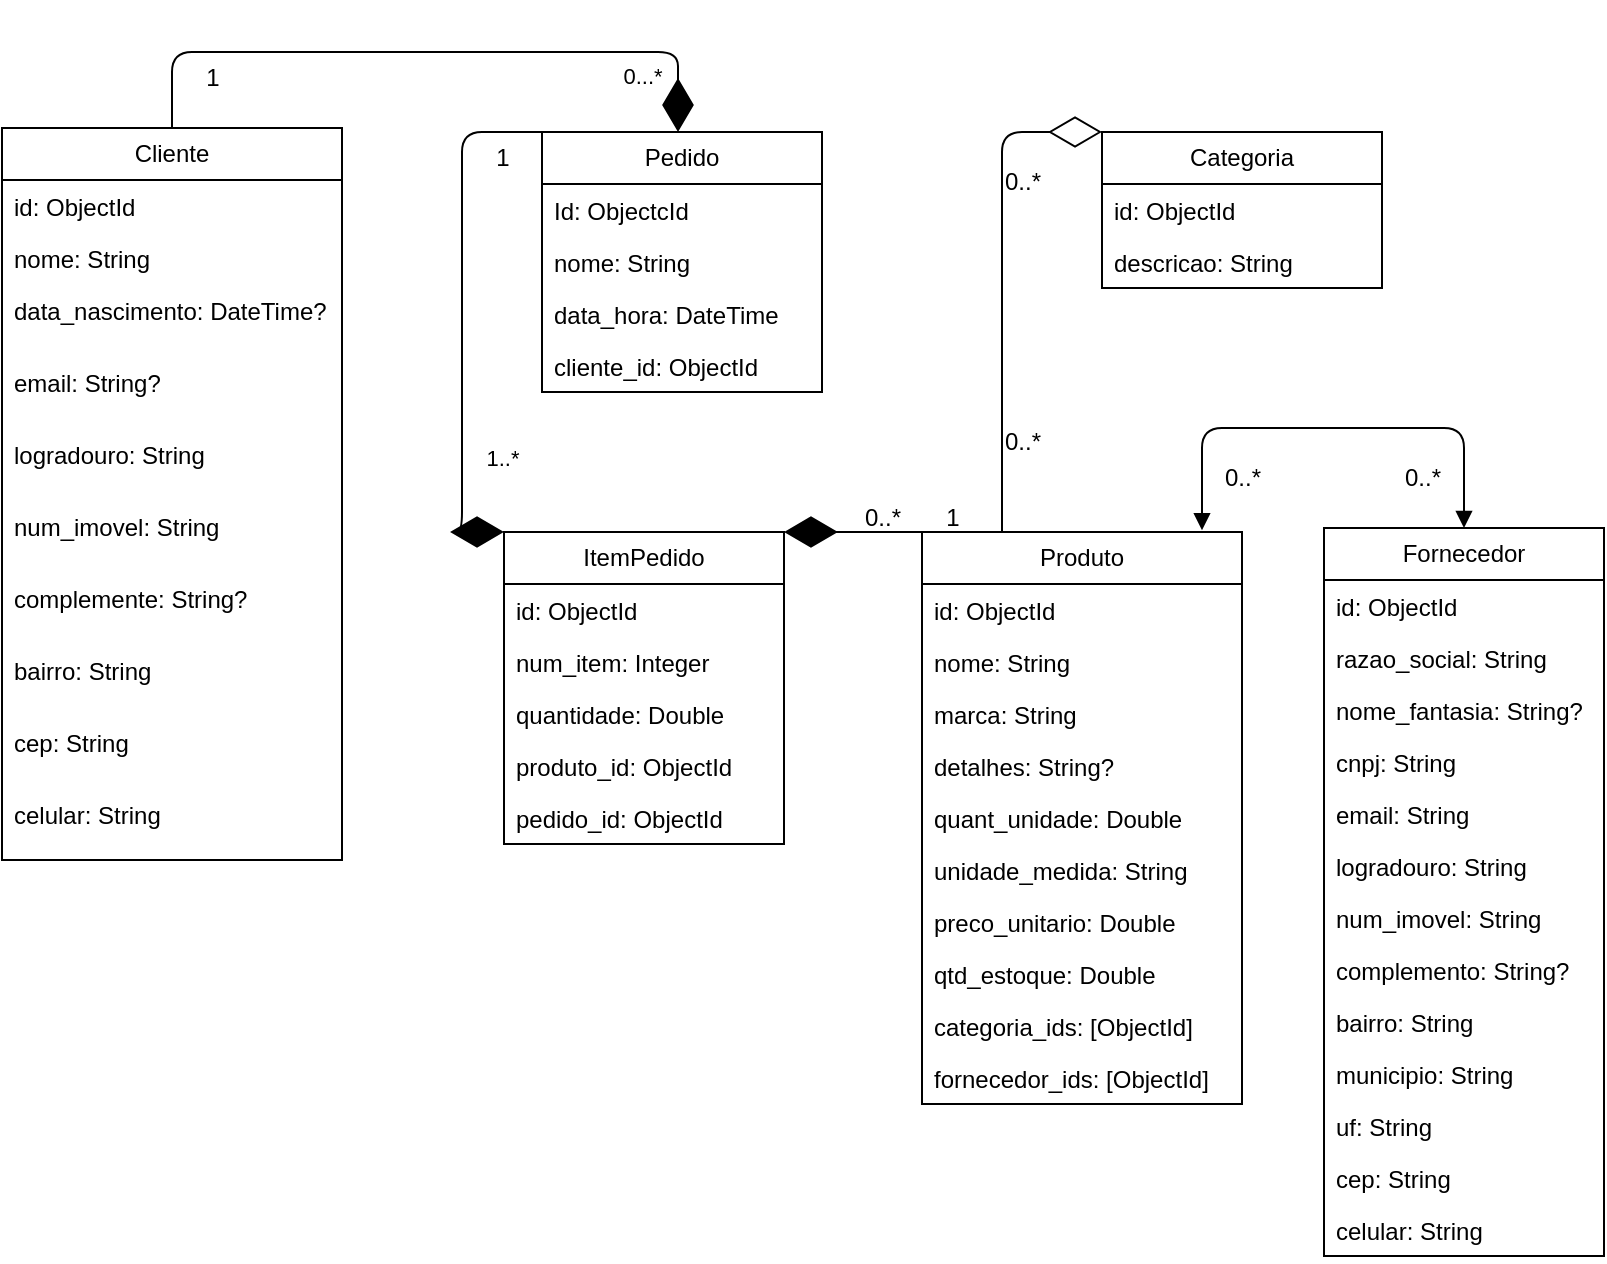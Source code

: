 <mxfile>
  <diagram id="LMiVMnxJ78HnPt2zIFAM" name="Página-1">
    <mxGraphModel dx="2153" dy="497" grid="1" gridSize="10" guides="1" tooltips="1" connect="1" arrows="1" fold="1" page="1" pageScale="1" pageWidth="1169" pageHeight="827" math="0" shadow="0">
      <root>
        <mxCell id="0" />
        <mxCell id="1" parent="0" />
        <mxCell id="2" value="Cliente" style="swimlane;fontStyle=0;childLayout=stackLayout;horizontal=1;startSize=26;fillColor=none;horizontalStack=0;resizeParent=1;resizeParentMax=0;resizeLast=0;collapsible=1;marginBottom=0;whiteSpace=wrap;html=1;" parent="1" vertex="1">
          <mxGeometry x="-1010" y="100" width="170" height="366" as="geometry" />
        </mxCell>
        <mxCell id="3" value="id: ObjectId" style="text;strokeColor=none;fillColor=none;align=left;verticalAlign=top;spacingLeft=4;spacingRight=4;overflow=hidden;rotatable=0;points=[[0,0.5],[1,0.5]];portConstraint=eastwest;whiteSpace=wrap;html=1;" parent="2" vertex="1">
          <mxGeometry y="26" width="170" height="26" as="geometry" />
        </mxCell>
        <mxCell id="4" value="nome: String&lt;div&gt;&lt;br&gt;&lt;/div&gt;" style="text;strokeColor=none;fillColor=none;align=left;verticalAlign=top;spacingLeft=4;spacingRight=4;overflow=hidden;rotatable=0;points=[[0,0.5],[1,0.5]];portConstraint=eastwest;whiteSpace=wrap;html=1;" parent="2" vertex="1">
          <mxGeometry y="52" width="170" height="26" as="geometry" />
        </mxCell>
        <mxCell id="5" value="data_nascimento: DateTime?&lt;div&gt;&lt;br&gt;&lt;/div&gt;&lt;div&gt;&lt;br&gt;&lt;/div&gt;&lt;div&gt;&lt;br&gt;&lt;/div&gt;" style="text;strokeColor=none;fillColor=none;align=left;verticalAlign=top;spacingLeft=4;spacingRight=4;overflow=hidden;rotatable=0;points=[[0,0.5],[1,0.5]];portConstraint=eastwest;whiteSpace=wrap;html=1;" parent="2" vertex="1">
          <mxGeometry y="78" width="170" height="36" as="geometry" />
        </mxCell>
        <mxCell id="11" value="&lt;div&gt;email: String?&lt;/div&gt;&lt;div&gt;&lt;br&gt;&lt;/div&gt;&lt;div&gt;&lt;br&gt;&lt;/div&gt;" style="text;strokeColor=none;fillColor=none;align=left;verticalAlign=top;spacingLeft=4;spacingRight=4;overflow=hidden;rotatable=0;points=[[0,0.5],[1,0.5]];portConstraint=eastwest;whiteSpace=wrap;html=1;" parent="2" vertex="1">
          <mxGeometry y="114" width="170" height="36" as="geometry" />
        </mxCell>
        <mxCell id="12" value="&lt;div&gt;logradouro: String&lt;/div&gt;&lt;div&gt;&lt;br&gt;&lt;/div&gt;" style="text;strokeColor=none;fillColor=none;align=left;verticalAlign=top;spacingLeft=4;spacingRight=4;overflow=hidden;rotatable=0;points=[[0,0.5],[1,0.5]];portConstraint=eastwest;whiteSpace=wrap;html=1;" parent="2" vertex="1">
          <mxGeometry y="150" width="170" height="36" as="geometry" />
        </mxCell>
        <mxCell id="13" value="&lt;div&gt;num_imovel: String&lt;/div&gt;" style="text;strokeColor=none;fillColor=none;align=left;verticalAlign=top;spacingLeft=4;spacingRight=4;overflow=hidden;rotatable=0;points=[[0,0.5],[1,0.5]];portConstraint=eastwest;whiteSpace=wrap;html=1;" parent="2" vertex="1">
          <mxGeometry y="186" width="170" height="36" as="geometry" />
        </mxCell>
        <mxCell id="14" value="&lt;div&gt;complemente: String?&lt;/div&gt;" style="text;strokeColor=none;fillColor=none;align=left;verticalAlign=top;spacingLeft=4;spacingRight=4;overflow=hidden;rotatable=0;points=[[0,0.5],[1,0.5]];portConstraint=eastwest;whiteSpace=wrap;html=1;" parent="2" vertex="1">
          <mxGeometry y="222" width="170" height="36" as="geometry" />
        </mxCell>
        <mxCell id="15" value="bairro: String" style="text;strokeColor=none;fillColor=none;align=left;verticalAlign=top;spacingLeft=4;spacingRight=4;overflow=hidden;rotatable=0;points=[[0,0.5],[1,0.5]];portConstraint=eastwest;whiteSpace=wrap;html=1;" parent="2" vertex="1">
          <mxGeometry y="258" width="170" height="36" as="geometry" />
        </mxCell>
        <mxCell id="16" value="cep: String" style="text;strokeColor=none;fillColor=none;align=left;verticalAlign=top;spacingLeft=4;spacingRight=4;overflow=hidden;rotatable=0;points=[[0,0.5],[1,0.5]];portConstraint=eastwest;whiteSpace=wrap;html=1;" parent="2" vertex="1">
          <mxGeometry y="294" width="170" height="36" as="geometry" />
        </mxCell>
        <mxCell id="17" value="celular: String" style="text;strokeColor=none;fillColor=none;align=left;verticalAlign=top;spacingLeft=4;spacingRight=4;overflow=hidden;rotatable=0;points=[[0,0.5],[1,0.5]];portConstraint=eastwest;whiteSpace=wrap;html=1;" parent="2" vertex="1">
          <mxGeometry y="330" width="170" height="36" as="geometry" />
        </mxCell>
        <mxCell id="18" value="Pedido" style="swimlane;fontStyle=0;childLayout=stackLayout;horizontal=1;startSize=26;fillColor=none;horizontalStack=0;resizeParent=1;resizeParentMax=0;resizeLast=0;collapsible=1;marginBottom=0;whiteSpace=wrap;html=1;" parent="1" vertex="1">
          <mxGeometry x="-740" y="102" width="140" height="130" as="geometry" />
        </mxCell>
        <mxCell id="19" value="Id: ObjectcId" style="text;strokeColor=none;fillColor=none;align=left;verticalAlign=top;spacingLeft=4;spacingRight=4;overflow=hidden;rotatable=0;points=[[0,0.5],[1,0.5]];portConstraint=eastwest;whiteSpace=wrap;html=1;" parent="18" vertex="1">
          <mxGeometry y="26" width="140" height="26" as="geometry" />
        </mxCell>
        <mxCell id="20" value="nome: String" style="text;strokeColor=none;fillColor=none;align=left;verticalAlign=top;spacingLeft=4;spacingRight=4;overflow=hidden;rotatable=0;points=[[0,0.5],[1,0.5]];portConstraint=eastwest;whiteSpace=wrap;html=1;" parent="18" vertex="1">
          <mxGeometry y="52" width="140" height="26" as="geometry" />
        </mxCell>
        <mxCell id="21" value="data_hora: DateTime" style="text;strokeColor=none;fillColor=none;align=left;verticalAlign=top;spacingLeft=4;spacingRight=4;overflow=hidden;rotatable=0;points=[[0,0.5],[1,0.5]];portConstraint=eastwest;whiteSpace=wrap;html=1;" parent="18" vertex="1">
          <mxGeometry y="78" width="140" height="26" as="geometry" />
        </mxCell>
        <mxCell id="22" value="cliente_id: ObjectId" style="text;strokeColor=none;fillColor=none;align=left;verticalAlign=top;spacingLeft=4;spacingRight=4;overflow=hidden;rotatable=0;points=[[0,0.5],[1,0.5]];portConstraint=eastwest;whiteSpace=wrap;html=1;" parent="18" vertex="1">
          <mxGeometry y="104" width="140" height="26" as="geometry" />
        </mxCell>
        <mxCell id="23" value="" style="endArrow=diamondThin;endFill=1;endSize=24;html=1;edgeStyle=elbowEdgeStyle;elbow=vertical;exitX=0.5;exitY=0;exitDx=0;exitDy=0;" parent="1" source="2" edge="1">
          <mxGeometry width="160" relative="1" as="geometry">
            <mxPoint x="-990" y="102" as="sourcePoint" />
            <mxPoint x="-672" y="102" as="targetPoint" />
            <Array as="points">
              <mxPoint x="-830" y="62" />
            </Array>
          </mxGeometry>
        </mxCell>
        <mxCell id="24" value="0...*" style="edgeLabel;html=1;align=center;verticalAlign=middle;resizable=0;points=[];" parent="23" vertex="1" connectable="0">
          <mxGeometry x="0.95" y="1" relative="1" as="geometry">
            <mxPoint x="-19" y="-20" as="offset" />
          </mxGeometry>
        </mxCell>
        <mxCell id="25" value="1" style="text;html=1;align=center;verticalAlign=middle;resizable=0;points=[];autosize=1;strokeColor=none;fillColor=none;" parent="1" vertex="1">
          <mxGeometry x="-920" y="60" width="30" height="30" as="geometry" />
        </mxCell>
        <mxCell id="26" value="ItemPedido" style="swimlane;fontStyle=0;childLayout=stackLayout;horizontal=1;startSize=26;fillColor=none;horizontalStack=0;resizeParent=1;resizeParentMax=0;resizeLast=0;collapsible=1;marginBottom=0;whiteSpace=wrap;html=1;" parent="1" vertex="1">
          <mxGeometry x="-759" y="302" width="140" height="156" as="geometry" />
        </mxCell>
        <mxCell id="27" value="id: ObjectId" style="text;strokeColor=none;fillColor=none;align=left;verticalAlign=top;spacingLeft=4;spacingRight=4;overflow=hidden;rotatable=0;points=[[0,0.5],[1,0.5]];portConstraint=eastwest;whiteSpace=wrap;html=1;" parent="26" vertex="1">
          <mxGeometry y="26" width="140" height="26" as="geometry" />
        </mxCell>
        <mxCell id="28" value="num_item: Integer" style="text;strokeColor=none;fillColor=none;align=left;verticalAlign=top;spacingLeft=4;spacingRight=4;overflow=hidden;rotatable=0;points=[[0,0.5],[1,0.5]];portConstraint=eastwest;whiteSpace=wrap;html=1;" parent="26" vertex="1">
          <mxGeometry y="52" width="140" height="26" as="geometry" />
        </mxCell>
        <mxCell id="29" value="quantidade: Double" style="text;strokeColor=none;fillColor=none;align=left;verticalAlign=top;spacingLeft=4;spacingRight=4;overflow=hidden;rotatable=0;points=[[0,0.5],[1,0.5]];portConstraint=eastwest;whiteSpace=wrap;html=1;" parent="26" vertex="1">
          <mxGeometry y="78" width="140" height="26" as="geometry" />
        </mxCell>
        <mxCell id="30" value="produto_id: ObjectId" style="text;strokeColor=none;fillColor=none;align=left;verticalAlign=top;spacingLeft=4;spacingRight=4;overflow=hidden;rotatable=0;points=[[0,0.5],[1,0.5]];portConstraint=eastwest;whiteSpace=wrap;html=1;" parent="26" vertex="1">
          <mxGeometry y="104" width="140" height="26" as="geometry" />
        </mxCell>
        <mxCell id="31" value="pedido_id: ObjectId" style="text;strokeColor=none;fillColor=none;align=left;verticalAlign=top;spacingLeft=4;spacingRight=4;overflow=hidden;rotatable=0;points=[[0,0.5],[1,0.5]];portConstraint=eastwest;whiteSpace=wrap;html=1;" parent="26" vertex="1">
          <mxGeometry y="130" width="140" height="26" as="geometry" />
        </mxCell>
        <mxCell id="33" value="" style="endArrow=diamondThin;endFill=1;endSize=24;html=1;exitX=0;exitY=0;exitDx=0;exitDy=0;entryX=0;entryY=0;entryDx=0;entryDy=0;edgeStyle=elbowEdgeStyle;elbow=vertical;" parent="1" source="18" target="26" edge="1">
          <mxGeometry width="160" relative="1" as="geometry">
            <mxPoint x="-480" y="262" as="sourcePoint" />
            <mxPoint x="-320" y="262" as="targetPoint" />
            <Array as="points">
              <mxPoint x="-780" y="207" />
            </Array>
          </mxGeometry>
        </mxCell>
        <mxCell id="35" value="1..*" style="edgeLabel;html=1;align=center;verticalAlign=middle;resizable=0;points=[];" parent="33" vertex="1" connectable="0">
          <mxGeometry x="0.579" y="-4" relative="1" as="geometry">
            <mxPoint x="24" y="-3" as="offset" />
          </mxGeometry>
        </mxCell>
        <mxCell id="34" value="1" style="text;html=1;align=center;verticalAlign=middle;resizable=0;points=[];autosize=1;strokeColor=none;fillColor=none;" parent="1" vertex="1">
          <mxGeometry x="-775" y="100" width="30" height="30" as="geometry" />
        </mxCell>
        <mxCell id="36" value="Categoria" style="swimlane;fontStyle=0;childLayout=stackLayout;horizontal=1;startSize=26;fillColor=none;horizontalStack=0;resizeParent=1;resizeParentMax=0;resizeLast=0;collapsible=1;marginBottom=0;whiteSpace=wrap;html=1;" parent="1" vertex="1">
          <mxGeometry x="-460" y="102" width="140" height="78" as="geometry" />
        </mxCell>
        <mxCell id="37" value="id: ObjectId" style="text;strokeColor=none;fillColor=none;align=left;verticalAlign=top;spacingLeft=4;spacingRight=4;overflow=hidden;rotatable=0;points=[[0,0.5],[1,0.5]];portConstraint=eastwest;whiteSpace=wrap;html=1;" parent="36" vertex="1">
          <mxGeometry y="26" width="140" height="26" as="geometry" />
        </mxCell>
        <mxCell id="38" value="descricao: String" style="text;strokeColor=none;fillColor=none;align=left;verticalAlign=top;spacingLeft=4;spacingRight=4;overflow=hidden;rotatable=0;points=[[0,0.5],[1,0.5]];portConstraint=eastwest;whiteSpace=wrap;html=1;" parent="36" vertex="1">
          <mxGeometry y="52" width="140" height="26" as="geometry" />
        </mxCell>
        <mxCell id="40" value="Produto" style="swimlane;fontStyle=0;childLayout=stackLayout;horizontal=1;startSize=26;fillColor=none;horizontalStack=0;resizeParent=1;resizeParentMax=0;resizeLast=0;collapsible=1;marginBottom=0;whiteSpace=wrap;html=1;" parent="1" vertex="1">
          <mxGeometry x="-550" y="302" width="160" height="286" as="geometry" />
        </mxCell>
        <mxCell id="41" value="id: ObjectId" style="text;strokeColor=none;fillColor=none;align=left;verticalAlign=top;spacingLeft=4;spacingRight=4;overflow=hidden;rotatable=0;points=[[0,0.5],[1,0.5]];portConstraint=eastwest;whiteSpace=wrap;html=1;" parent="40" vertex="1">
          <mxGeometry y="26" width="160" height="26" as="geometry" />
        </mxCell>
        <mxCell id="42" value="nome: String" style="text;strokeColor=none;fillColor=none;align=left;verticalAlign=top;spacingLeft=4;spacingRight=4;overflow=hidden;rotatable=0;points=[[0,0.5],[1,0.5]];portConstraint=eastwest;whiteSpace=wrap;html=1;" parent="40" vertex="1">
          <mxGeometry y="52" width="160" height="26" as="geometry" />
        </mxCell>
        <mxCell id="43" value="marca: String" style="text;strokeColor=none;fillColor=none;align=left;verticalAlign=top;spacingLeft=4;spacingRight=4;overflow=hidden;rotatable=0;points=[[0,0.5],[1,0.5]];portConstraint=eastwest;whiteSpace=wrap;html=1;" parent="40" vertex="1">
          <mxGeometry y="78" width="160" height="26" as="geometry" />
        </mxCell>
        <mxCell id="44" value="detalhes: String?" style="text;strokeColor=none;fillColor=none;align=left;verticalAlign=top;spacingLeft=4;spacingRight=4;overflow=hidden;rotatable=0;points=[[0,0.5],[1,0.5]];portConstraint=eastwest;whiteSpace=wrap;html=1;" parent="40" vertex="1">
          <mxGeometry y="104" width="160" height="26" as="geometry" />
        </mxCell>
        <mxCell id="53" value="quant_unidade: Double" style="text;strokeColor=none;fillColor=none;align=left;verticalAlign=top;spacingLeft=4;spacingRight=4;overflow=hidden;rotatable=0;points=[[0,0.5],[1,0.5]];portConstraint=eastwest;whiteSpace=wrap;html=1;" parent="40" vertex="1">
          <mxGeometry y="130" width="160" height="26" as="geometry" />
        </mxCell>
        <mxCell id="45" value="unidade_medida: String" style="text;strokeColor=none;fillColor=none;align=left;verticalAlign=top;spacingLeft=4;spacingRight=4;overflow=hidden;rotatable=0;points=[[0,0.5],[1,0.5]];portConstraint=eastwest;whiteSpace=wrap;html=1;" parent="40" vertex="1">
          <mxGeometry y="156" width="160" height="26" as="geometry" />
        </mxCell>
        <mxCell id="46" value="preco_unitario: Double" style="text;strokeColor=none;fillColor=none;align=left;verticalAlign=top;spacingLeft=4;spacingRight=4;overflow=hidden;rotatable=0;points=[[0,0.5],[1,0.5]];portConstraint=eastwest;whiteSpace=wrap;html=1;" parent="40" vertex="1">
          <mxGeometry y="182" width="160" height="26" as="geometry" />
        </mxCell>
        <mxCell id="48" value="qtd_estoque: Double" style="text;strokeColor=none;fillColor=none;align=left;verticalAlign=top;spacingLeft=4;spacingRight=4;overflow=hidden;rotatable=0;points=[[0,0.5],[1,0.5]];portConstraint=eastwest;whiteSpace=wrap;html=1;" parent="40" vertex="1">
          <mxGeometry y="208" width="160" height="26" as="geometry" />
        </mxCell>
        <mxCell id="49" value="categoria_ids: [ObjectId]" style="text;strokeColor=none;fillColor=none;align=left;verticalAlign=top;spacingLeft=4;spacingRight=4;overflow=hidden;rotatable=0;points=[[0,0.5],[1,0.5]];portConstraint=eastwest;whiteSpace=wrap;html=1;" parent="40" vertex="1">
          <mxGeometry y="234" width="160" height="26" as="geometry" />
        </mxCell>
        <mxCell id="50" value="fornecedor_ids: [ObjectId]" style="text;strokeColor=none;fillColor=none;align=left;verticalAlign=top;spacingLeft=4;spacingRight=4;overflow=hidden;rotatable=0;points=[[0,0.5],[1,0.5]];portConstraint=eastwest;whiteSpace=wrap;html=1;" parent="40" vertex="1">
          <mxGeometry y="260" width="160" height="26" as="geometry" />
        </mxCell>
        <mxCell id="51" value="" style="endArrow=diamondThin;endFill=0;endSize=24;html=1;exitX=0.25;exitY=0;exitDx=0;exitDy=0;entryX=0;entryY=0;entryDx=0;entryDy=0;edgeStyle=elbowEdgeStyle;elbow=vertical;" parent="1" source="40" target="36" edge="1">
          <mxGeometry width="160" relative="1" as="geometry">
            <mxPoint x="-610" y="322" as="sourcePoint" />
            <mxPoint x="-610" y="122" as="targetPoint" />
            <Array as="points">
              <mxPoint x="-530" y="102" />
              <mxPoint x="-630" y="182" />
            </Array>
          </mxGeometry>
        </mxCell>
        <mxCell id="52" value="0..*" style="text;html=1;align=center;verticalAlign=middle;resizable=0;points=[];autosize=1;strokeColor=none;fillColor=none;" parent="1" vertex="1">
          <mxGeometry x="-520" y="242" width="40" height="30" as="geometry" />
        </mxCell>
        <mxCell id="54" value="0..*" style="text;html=1;align=center;verticalAlign=middle;resizable=0;points=[];autosize=1;strokeColor=none;fillColor=none;" parent="1" vertex="1">
          <mxGeometry x="-520" y="112" width="40" height="30" as="geometry" />
        </mxCell>
        <mxCell id="56" value="" style="endArrow=diamondThin;endFill=1;endSize=24;html=1;entryX=1;entryY=0;entryDx=0;entryDy=0;exitX=0;exitY=0;exitDx=0;exitDy=0;" parent="1" source="40" target="26" edge="1">
          <mxGeometry width="160" relative="1" as="geometry">
            <mxPoint x="-520" y="342" as="sourcePoint" />
            <mxPoint x="-530" y="302" as="targetPoint" />
            <Array as="points" />
          </mxGeometry>
        </mxCell>
        <mxCell id="57" value="0..*" style="text;html=1;align=center;verticalAlign=middle;resizable=0;points=[];autosize=1;strokeColor=none;fillColor=none;" parent="1" vertex="1">
          <mxGeometry x="-590" y="280" width="40" height="30" as="geometry" />
        </mxCell>
        <mxCell id="60" value="1" style="text;html=1;align=center;verticalAlign=middle;resizable=0;points=[];autosize=1;strokeColor=none;fillColor=none;" parent="1" vertex="1">
          <mxGeometry x="-550" y="280" width="30" height="30" as="geometry" />
        </mxCell>
        <mxCell id="62" value="Fornecedor" style="swimlane;fontStyle=0;childLayout=stackLayout;horizontal=1;startSize=26;fillColor=none;horizontalStack=0;resizeParent=1;resizeParentMax=0;resizeLast=0;collapsible=1;marginBottom=0;whiteSpace=wrap;html=1;" parent="1" vertex="1">
          <mxGeometry x="-349" y="300" width="140" height="364" as="geometry" />
        </mxCell>
        <mxCell id="63" value="id: ObjectId" style="text;strokeColor=none;fillColor=none;align=left;verticalAlign=top;spacingLeft=4;spacingRight=4;overflow=hidden;rotatable=0;points=[[0,0.5],[1,0.5]];portConstraint=eastwest;whiteSpace=wrap;html=1;" parent="62" vertex="1">
          <mxGeometry y="26" width="140" height="26" as="geometry" />
        </mxCell>
        <mxCell id="64" value="razao_social: String" style="text;strokeColor=none;fillColor=none;align=left;verticalAlign=top;spacingLeft=4;spacingRight=4;overflow=hidden;rotatable=0;points=[[0,0.5],[1,0.5]];portConstraint=eastwest;whiteSpace=wrap;html=1;" parent="62" vertex="1">
          <mxGeometry y="52" width="140" height="26" as="geometry" />
        </mxCell>
        <mxCell id="65" value="nome_fantasia: String?" style="text;strokeColor=none;fillColor=none;align=left;verticalAlign=top;spacingLeft=4;spacingRight=4;overflow=hidden;rotatable=0;points=[[0,0.5],[1,0.5]];portConstraint=eastwest;whiteSpace=wrap;html=1;" parent="62" vertex="1">
          <mxGeometry y="78" width="140" height="26" as="geometry" />
        </mxCell>
        <mxCell id="66" value="cnpj: String" style="text;strokeColor=none;fillColor=none;align=left;verticalAlign=top;spacingLeft=4;spacingRight=4;overflow=hidden;rotatable=0;points=[[0,0.5],[1,0.5]];portConstraint=eastwest;whiteSpace=wrap;html=1;" parent="62" vertex="1">
          <mxGeometry y="104" width="140" height="26" as="geometry" />
        </mxCell>
        <mxCell id="67" value="email: String" style="text;strokeColor=none;fillColor=none;align=left;verticalAlign=top;spacingLeft=4;spacingRight=4;overflow=hidden;rotatable=0;points=[[0,0.5],[1,0.5]];portConstraint=eastwest;whiteSpace=wrap;html=1;" parent="62" vertex="1">
          <mxGeometry y="130" width="140" height="26" as="geometry" />
        </mxCell>
        <mxCell id="68" value="logradouro: String" style="text;strokeColor=none;fillColor=none;align=left;verticalAlign=top;spacingLeft=4;spacingRight=4;overflow=hidden;rotatable=0;points=[[0,0.5],[1,0.5]];portConstraint=eastwest;whiteSpace=wrap;html=1;" parent="62" vertex="1">
          <mxGeometry y="156" width="140" height="26" as="geometry" />
        </mxCell>
        <mxCell id="69" value="num_imovel: String" style="text;strokeColor=none;fillColor=none;align=left;verticalAlign=top;spacingLeft=4;spacingRight=4;overflow=hidden;rotatable=0;points=[[0,0.5],[1,0.5]];portConstraint=eastwest;whiteSpace=wrap;html=1;" parent="62" vertex="1">
          <mxGeometry y="182" width="140" height="26" as="geometry" />
        </mxCell>
        <mxCell id="70" value="complemento: String?" style="text;strokeColor=none;fillColor=none;align=left;verticalAlign=top;spacingLeft=4;spacingRight=4;overflow=hidden;rotatable=0;points=[[0,0.5],[1,0.5]];portConstraint=eastwest;whiteSpace=wrap;html=1;" parent="62" vertex="1">
          <mxGeometry y="208" width="140" height="26" as="geometry" />
        </mxCell>
        <mxCell id="71" value="bairro: String" style="text;strokeColor=none;fillColor=none;align=left;verticalAlign=top;spacingLeft=4;spacingRight=4;overflow=hidden;rotatable=0;points=[[0,0.5],[1,0.5]];portConstraint=eastwest;whiteSpace=wrap;html=1;" parent="62" vertex="1">
          <mxGeometry y="234" width="140" height="26" as="geometry" />
        </mxCell>
        <mxCell id="72" value="municipio: String" style="text;strokeColor=none;fillColor=none;align=left;verticalAlign=top;spacingLeft=4;spacingRight=4;overflow=hidden;rotatable=0;points=[[0,0.5],[1,0.5]];portConstraint=eastwest;whiteSpace=wrap;html=1;" parent="62" vertex="1">
          <mxGeometry y="260" width="140" height="26" as="geometry" />
        </mxCell>
        <mxCell id="73" value="uf: String" style="text;strokeColor=none;fillColor=none;align=left;verticalAlign=top;spacingLeft=4;spacingRight=4;overflow=hidden;rotatable=0;points=[[0,0.5],[1,0.5]];portConstraint=eastwest;whiteSpace=wrap;html=1;" parent="62" vertex="1">
          <mxGeometry y="286" width="140" height="26" as="geometry" />
        </mxCell>
        <mxCell id="74" value="cep: String" style="text;strokeColor=none;fillColor=none;align=left;verticalAlign=top;spacingLeft=4;spacingRight=4;overflow=hidden;rotatable=0;points=[[0,0.5],[1,0.5]];portConstraint=eastwest;whiteSpace=wrap;html=1;" parent="62" vertex="1">
          <mxGeometry y="312" width="140" height="26" as="geometry" />
        </mxCell>
        <mxCell id="75" value="celular: String" style="text;strokeColor=none;fillColor=none;align=left;verticalAlign=top;spacingLeft=4;spacingRight=4;overflow=hidden;rotatable=0;points=[[0,0.5],[1,0.5]];portConstraint=eastwest;whiteSpace=wrap;html=1;" parent="62" vertex="1">
          <mxGeometry y="338" width="140" height="26" as="geometry" />
        </mxCell>
        <mxCell id="76" value="" style="endArrow=block;startArrow=block;endFill=1;startFill=1;html=1;exitX=0.875;exitY=-0.003;exitDx=0;exitDy=0;exitPerimeter=0;edgeStyle=elbowEdgeStyle;entryX=0.5;entryY=0;entryDx=0;entryDy=0;" parent="1" source="40" target="62" edge="1">
          <mxGeometry width="160" relative="1" as="geometry">
            <mxPoint x="-390" y="302" as="sourcePoint" />
            <mxPoint x="-289" y="290" as="targetPoint" />
            <Array as="points">
              <mxPoint x="-309" y="250" />
            </Array>
          </mxGeometry>
        </mxCell>
        <mxCell id="77" value="0..*" style="text;html=1;align=center;verticalAlign=middle;resizable=0;points=[];autosize=1;strokeColor=none;fillColor=none;" parent="1" vertex="1">
          <mxGeometry x="-320" y="260" width="40" height="30" as="geometry" />
        </mxCell>
        <mxCell id="78" value="0..*" style="text;html=1;align=center;verticalAlign=middle;resizable=0;points=[];autosize=1;strokeColor=none;fillColor=none;" parent="1" vertex="1">
          <mxGeometry x="-410" y="260" width="40" height="30" as="geometry" />
        </mxCell>
      </root>
    </mxGraphModel>
  </diagram>
  <diagram name="Cópia do Página-1" id="CHGJSl2PKNY71Y_4xiLu">
    <mxGraphModel dx="2153" dy="497" grid="1" gridSize="10" guides="1" tooltips="1" connect="1" arrows="1" fold="1" page="1" pageScale="1" pageWidth="1169" pageHeight="827" math="0" shadow="0">
      <root>
        <mxCell id="wbWK4_GSUGROBCMEQleL-0" />
        <mxCell id="wbWK4_GSUGROBCMEQleL-1" parent="wbWK4_GSUGROBCMEQleL-0" />
        <mxCell id="wbWK4_GSUGROBCMEQleL-2" value="Cliente" style="swimlane;fontStyle=0;childLayout=stackLayout;horizontal=1;startSize=26;fillColor=none;horizontalStack=0;resizeParent=1;resizeParentMax=0;resizeLast=0;collapsible=1;marginBottom=0;whiteSpace=wrap;html=1;" vertex="1" parent="wbWK4_GSUGROBCMEQleL-1">
          <mxGeometry x="-1010" y="100" width="170" height="366" as="geometry" />
        </mxCell>
        <mxCell id="wbWK4_GSUGROBCMEQleL-3" value="id: ObjectId" style="text;strokeColor=none;fillColor=none;align=left;verticalAlign=top;spacingLeft=4;spacingRight=4;overflow=hidden;rotatable=0;points=[[0,0.5],[1,0.5]];portConstraint=eastwest;whiteSpace=wrap;html=1;" vertex="1" parent="wbWK4_GSUGROBCMEQleL-2">
          <mxGeometry y="26" width="170" height="26" as="geometry" />
        </mxCell>
        <mxCell id="wbWK4_GSUGROBCMEQleL-4" value="nome: String&lt;div&gt;&lt;br&gt;&lt;/div&gt;" style="text;strokeColor=none;fillColor=none;align=left;verticalAlign=top;spacingLeft=4;spacingRight=4;overflow=hidden;rotatable=0;points=[[0,0.5],[1,0.5]];portConstraint=eastwest;whiteSpace=wrap;html=1;" vertex="1" parent="wbWK4_GSUGROBCMEQleL-2">
          <mxGeometry y="52" width="170" height="26" as="geometry" />
        </mxCell>
        <mxCell id="wbWK4_GSUGROBCMEQleL-5" value="data_nascimento: DateTime?&lt;div&gt;&lt;br&gt;&lt;/div&gt;&lt;div&gt;&lt;br&gt;&lt;/div&gt;&lt;div&gt;&lt;br&gt;&lt;/div&gt;" style="text;strokeColor=none;fillColor=none;align=left;verticalAlign=top;spacingLeft=4;spacingRight=4;overflow=hidden;rotatable=0;points=[[0,0.5],[1,0.5]];portConstraint=eastwest;whiteSpace=wrap;html=1;" vertex="1" parent="wbWK4_GSUGROBCMEQleL-2">
          <mxGeometry y="78" width="170" height="36" as="geometry" />
        </mxCell>
        <mxCell id="wbWK4_GSUGROBCMEQleL-6" value="&lt;div&gt;email: String?&lt;/div&gt;&lt;div&gt;&lt;br&gt;&lt;/div&gt;&lt;div&gt;&lt;br&gt;&lt;/div&gt;" style="text;strokeColor=none;fillColor=none;align=left;verticalAlign=top;spacingLeft=4;spacingRight=4;overflow=hidden;rotatable=0;points=[[0,0.5],[1,0.5]];portConstraint=eastwest;whiteSpace=wrap;html=1;" vertex="1" parent="wbWK4_GSUGROBCMEQleL-2">
          <mxGeometry y="114" width="170" height="36" as="geometry" />
        </mxCell>
        <mxCell id="wbWK4_GSUGROBCMEQleL-7" value="&lt;div&gt;logradouro: String&lt;/div&gt;&lt;div&gt;&lt;br&gt;&lt;/div&gt;" style="text;strokeColor=none;fillColor=none;align=left;verticalAlign=top;spacingLeft=4;spacingRight=4;overflow=hidden;rotatable=0;points=[[0,0.5],[1,0.5]];portConstraint=eastwest;whiteSpace=wrap;html=1;" vertex="1" parent="wbWK4_GSUGROBCMEQleL-2">
          <mxGeometry y="150" width="170" height="36" as="geometry" />
        </mxCell>
        <mxCell id="wbWK4_GSUGROBCMEQleL-8" value="&lt;div&gt;num_imovel: String&lt;/div&gt;" style="text;strokeColor=none;fillColor=none;align=left;verticalAlign=top;spacingLeft=4;spacingRight=4;overflow=hidden;rotatable=0;points=[[0,0.5],[1,0.5]];portConstraint=eastwest;whiteSpace=wrap;html=1;" vertex="1" parent="wbWK4_GSUGROBCMEQleL-2">
          <mxGeometry y="186" width="170" height="36" as="geometry" />
        </mxCell>
        <mxCell id="wbWK4_GSUGROBCMEQleL-9" value="&lt;div&gt;complemente: String?&lt;/div&gt;" style="text;strokeColor=none;fillColor=none;align=left;verticalAlign=top;spacingLeft=4;spacingRight=4;overflow=hidden;rotatable=0;points=[[0,0.5],[1,0.5]];portConstraint=eastwest;whiteSpace=wrap;html=1;" vertex="1" parent="wbWK4_GSUGROBCMEQleL-2">
          <mxGeometry y="222" width="170" height="36" as="geometry" />
        </mxCell>
        <mxCell id="wbWK4_GSUGROBCMEQleL-10" value="bairro: String" style="text;strokeColor=none;fillColor=none;align=left;verticalAlign=top;spacingLeft=4;spacingRight=4;overflow=hidden;rotatable=0;points=[[0,0.5],[1,0.5]];portConstraint=eastwest;whiteSpace=wrap;html=1;" vertex="1" parent="wbWK4_GSUGROBCMEQleL-2">
          <mxGeometry y="258" width="170" height="36" as="geometry" />
        </mxCell>
        <mxCell id="wbWK4_GSUGROBCMEQleL-11" value="cep: String" style="text;strokeColor=none;fillColor=none;align=left;verticalAlign=top;spacingLeft=4;spacingRight=4;overflow=hidden;rotatable=0;points=[[0,0.5],[1,0.5]];portConstraint=eastwest;whiteSpace=wrap;html=1;" vertex="1" parent="wbWK4_GSUGROBCMEQleL-2">
          <mxGeometry y="294" width="170" height="36" as="geometry" />
        </mxCell>
        <mxCell id="wbWK4_GSUGROBCMEQleL-12" value="celular: String" style="text;strokeColor=none;fillColor=none;align=left;verticalAlign=top;spacingLeft=4;spacingRight=4;overflow=hidden;rotatable=0;points=[[0,0.5],[1,0.5]];portConstraint=eastwest;whiteSpace=wrap;html=1;" vertex="1" parent="wbWK4_GSUGROBCMEQleL-2">
          <mxGeometry y="330" width="170" height="36" as="geometry" />
        </mxCell>
        <mxCell id="wbWK4_GSUGROBCMEQleL-13" value="Pedido" style="swimlane;fontStyle=0;childLayout=stackLayout;horizontal=1;startSize=26;fillColor=none;horizontalStack=0;resizeParent=1;resizeParentMax=0;resizeLast=0;collapsible=1;marginBottom=0;whiteSpace=wrap;html=1;" vertex="1" parent="wbWK4_GSUGROBCMEQleL-1">
          <mxGeometry x="-740" y="102" width="140" height="130" as="geometry" />
        </mxCell>
        <mxCell id="wbWK4_GSUGROBCMEQleL-14" value="Id: ObjectcId" style="text;strokeColor=none;fillColor=none;align=left;verticalAlign=top;spacingLeft=4;spacingRight=4;overflow=hidden;rotatable=0;points=[[0,0.5],[1,0.5]];portConstraint=eastwest;whiteSpace=wrap;html=1;" vertex="1" parent="wbWK4_GSUGROBCMEQleL-13">
          <mxGeometry y="26" width="140" height="26" as="geometry" />
        </mxCell>
        <mxCell id="wbWK4_GSUGROBCMEQleL-15" value="nome: String" style="text;strokeColor=none;fillColor=none;align=left;verticalAlign=top;spacingLeft=4;spacingRight=4;overflow=hidden;rotatable=0;points=[[0,0.5],[1,0.5]];portConstraint=eastwest;whiteSpace=wrap;html=1;" vertex="1" parent="wbWK4_GSUGROBCMEQleL-13">
          <mxGeometry y="52" width="140" height="26" as="geometry" />
        </mxCell>
        <mxCell id="wbWK4_GSUGROBCMEQleL-16" value="data_hora: DateTime" style="text;strokeColor=none;fillColor=none;align=left;verticalAlign=top;spacingLeft=4;spacingRight=4;overflow=hidden;rotatable=0;points=[[0,0.5],[1,0.5]];portConstraint=eastwest;whiteSpace=wrap;html=1;" vertex="1" parent="wbWK4_GSUGROBCMEQleL-13">
          <mxGeometry y="78" width="140" height="26" as="geometry" />
        </mxCell>
        <mxCell id="wbWK4_GSUGROBCMEQleL-17" value="cliente_id: ObjectId" style="text;strokeColor=none;fillColor=none;align=left;verticalAlign=top;spacingLeft=4;spacingRight=4;overflow=hidden;rotatable=0;points=[[0,0.5],[1,0.5]];portConstraint=eastwest;whiteSpace=wrap;html=1;" vertex="1" parent="wbWK4_GSUGROBCMEQleL-13">
          <mxGeometry y="104" width="140" height="26" as="geometry" />
        </mxCell>
        <mxCell id="wbWK4_GSUGROBCMEQleL-18" value="" style="endArrow=diamondThin;endFill=1;endSize=24;html=1;edgeStyle=elbowEdgeStyle;elbow=vertical;exitX=0.5;exitY=0;exitDx=0;exitDy=0;" edge="1" parent="wbWK4_GSUGROBCMEQleL-1" source="wbWK4_GSUGROBCMEQleL-2">
          <mxGeometry width="160" relative="1" as="geometry">
            <mxPoint x="-990" y="102" as="sourcePoint" />
            <mxPoint x="-672" y="102" as="targetPoint" />
            <Array as="points">
              <mxPoint x="-830" y="62" />
            </Array>
          </mxGeometry>
        </mxCell>
        <mxCell id="wbWK4_GSUGROBCMEQleL-19" value="0...*" style="edgeLabel;html=1;align=center;verticalAlign=middle;resizable=0;points=[];" vertex="1" connectable="0" parent="wbWK4_GSUGROBCMEQleL-18">
          <mxGeometry x="0.95" y="1" relative="1" as="geometry">
            <mxPoint x="-19" y="-20" as="offset" />
          </mxGeometry>
        </mxCell>
        <mxCell id="wbWK4_GSUGROBCMEQleL-20" value="1" style="text;html=1;align=center;verticalAlign=middle;resizable=0;points=[];autosize=1;strokeColor=none;fillColor=none;" vertex="1" parent="wbWK4_GSUGROBCMEQleL-1">
          <mxGeometry x="-920" y="60" width="30" height="30" as="geometry" />
        </mxCell>
        <mxCell id="wbWK4_GSUGROBCMEQleL-21" value="ItemPedido" style="swimlane;fontStyle=0;childLayout=stackLayout;horizontal=1;startSize=26;fillColor=none;horizontalStack=0;resizeParent=1;resizeParentMax=0;resizeLast=0;collapsible=1;marginBottom=0;whiteSpace=wrap;html=1;" vertex="1" parent="wbWK4_GSUGROBCMEQleL-1">
          <mxGeometry x="-759" y="302" width="140" height="156" as="geometry" />
        </mxCell>
        <mxCell id="wbWK4_GSUGROBCMEQleL-22" value="id: ObjectId" style="text;strokeColor=none;fillColor=none;align=left;verticalAlign=top;spacingLeft=4;spacingRight=4;overflow=hidden;rotatable=0;points=[[0,0.5],[1,0.5]];portConstraint=eastwest;whiteSpace=wrap;html=1;" vertex="1" parent="wbWK4_GSUGROBCMEQleL-21">
          <mxGeometry y="26" width="140" height="26" as="geometry" />
        </mxCell>
        <mxCell id="wbWK4_GSUGROBCMEQleL-23" value="num_item: Integer" style="text;strokeColor=none;fillColor=none;align=left;verticalAlign=top;spacingLeft=4;spacingRight=4;overflow=hidden;rotatable=0;points=[[0,0.5],[1,0.5]];portConstraint=eastwest;whiteSpace=wrap;html=1;" vertex="1" parent="wbWK4_GSUGROBCMEQleL-21">
          <mxGeometry y="52" width="140" height="26" as="geometry" />
        </mxCell>
        <mxCell id="wbWK4_GSUGROBCMEQleL-24" value="quantidade: Double" style="text;strokeColor=none;fillColor=none;align=left;verticalAlign=top;spacingLeft=4;spacingRight=4;overflow=hidden;rotatable=0;points=[[0,0.5],[1,0.5]];portConstraint=eastwest;whiteSpace=wrap;html=1;" vertex="1" parent="wbWK4_GSUGROBCMEQleL-21">
          <mxGeometry y="78" width="140" height="26" as="geometry" />
        </mxCell>
        <mxCell id="wbWK4_GSUGROBCMEQleL-25" value="produto_id: ObjectId" style="text;strokeColor=none;fillColor=none;align=left;verticalAlign=top;spacingLeft=4;spacingRight=4;overflow=hidden;rotatable=0;points=[[0,0.5],[1,0.5]];portConstraint=eastwest;whiteSpace=wrap;html=1;" vertex="1" parent="wbWK4_GSUGROBCMEQleL-21">
          <mxGeometry y="104" width="140" height="26" as="geometry" />
        </mxCell>
        <mxCell id="wbWK4_GSUGROBCMEQleL-26" value="pedido_id: ObjectId" style="text;strokeColor=none;fillColor=none;align=left;verticalAlign=top;spacingLeft=4;spacingRight=4;overflow=hidden;rotatable=0;points=[[0,0.5],[1,0.5]];portConstraint=eastwest;whiteSpace=wrap;html=1;" vertex="1" parent="wbWK4_GSUGROBCMEQleL-21">
          <mxGeometry y="130" width="140" height="26" as="geometry" />
        </mxCell>
        <mxCell id="wbWK4_GSUGROBCMEQleL-27" value="" style="endArrow=diamondThin;endFill=1;endSize=24;html=1;exitX=0;exitY=0;exitDx=0;exitDy=0;entryX=0;entryY=0;entryDx=0;entryDy=0;edgeStyle=elbowEdgeStyle;elbow=vertical;" edge="1" parent="wbWK4_GSUGROBCMEQleL-1" source="wbWK4_GSUGROBCMEQleL-13" target="wbWK4_GSUGROBCMEQleL-21">
          <mxGeometry width="160" relative="1" as="geometry">
            <mxPoint x="-480" y="262" as="sourcePoint" />
            <mxPoint x="-320" y="262" as="targetPoint" />
            <Array as="points">
              <mxPoint x="-780" y="207" />
            </Array>
          </mxGeometry>
        </mxCell>
        <mxCell id="wbWK4_GSUGROBCMEQleL-28" value="1..*" style="edgeLabel;html=1;align=center;verticalAlign=middle;resizable=0;points=[];" vertex="1" connectable="0" parent="wbWK4_GSUGROBCMEQleL-27">
          <mxGeometry x="0.579" y="-4" relative="1" as="geometry">
            <mxPoint x="24" y="-3" as="offset" />
          </mxGeometry>
        </mxCell>
        <mxCell id="wbWK4_GSUGROBCMEQleL-29" value="1" style="text;html=1;align=center;verticalAlign=middle;resizable=0;points=[];autosize=1;strokeColor=none;fillColor=none;" vertex="1" parent="wbWK4_GSUGROBCMEQleL-1">
          <mxGeometry x="-775" y="100" width="30" height="30" as="geometry" />
        </mxCell>
        <mxCell id="wbWK4_GSUGROBCMEQleL-30" value="Categoria" style="swimlane;fontStyle=0;childLayout=stackLayout;horizontal=1;startSize=26;fillColor=none;horizontalStack=0;resizeParent=1;resizeParentMax=0;resizeLast=0;collapsible=1;marginBottom=0;whiteSpace=wrap;html=1;" vertex="1" parent="wbWK4_GSUGROBCMEQleL-1">
          <mxGeometry x="-460" y="102" width="140" height="78" as="geometry" />
        </mxCell>
        <mxCell id="wbWK4_GSUGROBCMEQleL-31" value="id: ObjectId" style="text;strokeColor=none;fillColor=none;align=left;verticalAlign=top;spacingLeft=4;spacingRight=4;overflow=hidden;rotatable=0;points=[[0,0.5],[1,0.5]];portConstraint=eastwest;whiteSpace=wrap;html=1;" vertex="1" parent="wbWK4_GSUGROBCMEQleL-30">
          <mxGeometry y="26" width="140" height="26" as="geometry" />
        </mxCell>
        <mxCell id="wbWK4_GSUGROBCMEQleL-32" value="descricao: String" style="text;strokeColor=none;fillColor=none;align=left;verticalAlign=top;spacingLeft=4;spacingRight=4;overflow=hidden;rotatable=0;points=[[0,0.5],[1,0.5]];portConstraint=eastwest;whiteSpace=wrap;html=1;" vertex="1" parent="wbWK4_GSUGROBCMEQleL-30">
          <mxGeometry y="52" width="140" height="26" as="geometry" />
        </mxCell>
        <mxCell id="wbWK4_GSUGROBCMEQleL-33" value="Produto" style="swimlane;fontStyle=0;childLayout=stackLayout;horizontal=1;startSize=26;fillColor=none;horizontalStack=0;resizeParent=1;resizeParentMax=0;resizeLast=0;collapsible=1;marginBottom=0;whiteSpace=wrap;html=1;" vertex="1" parent="wbWK4_GSUGROBCMEQleL-1">
          <mxGeometry x="-550" y="302" width="160" height="286" as="geometry" />
        </mxCell>
        <mxCell id="wbWK4_GSUGROBCMEQleL-34" value="id: ObjectId" style="text;strokeColor=none;fillColor=none;align=left;verticalAlign=top;spacingLeft=4;spacingRight=4;overflow=hidden;rotatable=0;points=[[0,0.5],[1,0.5]];portConstraint=eastwest;whiteSpace=wrap;html=1;" vertex="1" parent="wbWK4_GSUGROBCMEQleL-33">
          <mxGeometry y="26" width="160" height="26" as="geometry" />
        </mxCell>
        <mxCell id="wbWK4_GSUGROBCMEQleL-35" value="nome: String" style="text;strokeColor=none;fillColor=none;align=left;verticalAlign=top;spacingLeft=4;spacingRight=4;overflow=hidden;rotatable=0;points=[[0,0.5],[1,0.5]];portConstraint=eastwest;whiteSpace=wrap;html=1;" vertex="1" parent="wbWK4_GSUGROBCMEQleL-33">
          <mxGeometry y="52" width="160" height="26" as="geometry" />
        </mxCell>
        <mxCell id="wbWK4_GSUGROBCMEQleL-36" value="marca: String" style="text;strokeColor=none;fillColor=none;align=left;verticalAlign=top;spacingLeft=4;spacingRight=4;overflow=hidden;rotatable=0;points=[[0,0.5],[1,0.5]];portConstraint=eastwest;whiteSpace=wrap;html=1;" vertex="1" parent="wbWK4_GSUGROBCMEQleL-33">
          <mxGeometry y="78" width="160" height="26" as="geometry" />
        </mxCell>
        <mxCell id="wbWK4_GSUGROBCMEQleL-37" value="detalhes: String?" style="text;strokeColor=none;fillColor=none;align=left;verticalAlign=top;spacingLeft=4;spacingRight=4;overflow=hidden;rotatable=0;points=[[0,0.5],[1,0.5]];portConstraint=eastwest;whiteSpace=wrap;html=1;" vertex="1" parent="wbWK4_GSUGROBCMEQleL-33">
          <mxGeometry y="104" width="160" height="26" as="geometry" />
        </mxCell>
        <mxCell id="wbWK4_GSUGROBCMEQleL-38" value="quant_unidade: Double" style="text;strokeColor=none;fillColor=none;align=left;verticalAlign=top;spacingLeft=4;spacingRight=4;overflow=hidden;rotatable=0;points=[[0,0.5],[1,0.5]];portConstraint=eastwest;whiteSpace=wrap;html=1;" vertex="1" parent="wbWK4_GSUGROBCMEQleL-33">
          <mxGeometry y="130" width="160" height="26" as="geometry" />
        </mxCell>
        <mxCell id="wbWK4_GSUGROBCMEQleL-39" value="unidade_medida: String" style="text;strokeColor=none;fillColor=none;align=left;verticalAlign=top;spacingLeft=4;spacingRight=4;overflow=hidden;rotatable=0;points=[[0,0.5],[1,0.5]];portConstraint=eastwest;whiteSpace=wrap;html=1;" vertex="1" parent="wbWK4_GSUGROBCMEQleL-33">
          <mxGeometry y="156" width="160" height="26" as="geometry" />
        </mxCell>
        <mxCell id="wbWK4_GSUGROBCMEQleL-40" value="preco_unitario: Double" style="text;strokeColor=none;fillColor=none;align=left;verticalAlign=top;spacingLeft=4;spacingRight=4;overflow=hidden;rotatable=0;points=[[0,0.5],[1,0.5]];portConstraint=eastwest;whiteSpace=wrap;html=1;" vertex="1" parent="wbWK4_GSUGROBCMEQleL-33">
          <mxGeometry y="182" width="160" height="26" as="geometry" />
        </mxCell>
        <mxCell id="wbWK4_GSUGROBCMEQleL-41" value="qtd_estoque: Double" style="text;strokeColor=none;fillColor=none;align=left;verticalAlign=top;spacingLeft=4;spacingRight=4;overflow=hidden;rotatable=0;points=[[0,0.5],[1,0.5]];portConstraint=eastwest;whiteSpace=wrap;html=1;" vertex="1" parent="wbWK4_GSUGROBCMEQleL-33">
          <mxGeometry y="208" width="160" height="26" as="geometry" />
        </mxCell>
        <mxCell id="wbWK4_GSUGROBCMEQleL-42" value="categoria_ids: [ObjectId]" style="text;strokeColor=none;fillColor=none;align=left;verticalAlign=top;spacingLeft=4;spacingRight=4;overflow=hidden;rotatable=0;points=[[0,0.5],[1,0.5]];portConstraint=eastwest;whiteSpace=wrap;html=1;" vertex="1" parent="wbWK4_GSUGROBCMEQleL-33">
          <mxGeometry y="234" width="160" height="26" as="geometry" />
        </mxCell>
        <mxCell id="wbWK4_GSUGROBCMEQleL-43" value="fornecedor_ids: [ObjectId]" style="text;strokeColor=none;fillColor=none;align=left;verticalAlign=top;spacingLeft=4;spacingRight=4;overflow=hidden;rotatable=0;points=[[0,0.5],[1,0.5]];portConstraint=eastwest;whiteSpace=wrap;html=1;" vertex="1" parent="wbWK4_GSUGROBCMEQleL-33">
          <mxGeometry y="260" width="160" height="26" as="geometry" />
        </mxCell>
        <mxCell id="wbWK4_GSUGROBCMEQleL-44" value="" style="endArrow=diamondThin;endFill=0;endSize=24;html=1;exitX=0.25;exitY=0;exitDx=0;exitDy=0;entryX=0;entryY=0;entryDx=0;entryDy=0;edgeStyle=elbowEdgeStyle;elbow=vertical;" edge="1" parent="wbWK4_GSUGROBCMEQleL-1" source="wbWK4_GSUGROBCMEQleL-33" target="wbWK4_GSUGROBCMEQleL-30">
          <mxGeometry width="160" relative="1" as="geometry">
            <mxPoint x="-610" y="322" as="sourcePoint" />
            <mxPoint x="-610" y="122" as="targetPoint" />
            <Array as="points">
              <mxPoint x="-530" y="102" />
              <mxPoint x="-630" y="182" />
            </Array>
          </mxGeometry>
        </mxCell>
        <mxCell id="wbWK4_GSUGROBCMEQleL-45" value="0..*" style="text;html=1;align=center;verticalAlign=middle;resizable=0;points=[];autosize=1;strokeColor=none;fillColor=none;" vertex="1" parent="wbWK4_GSUGROBCMEQleL-1">
          <mxGeometry x="-520" y="242" width="40" height="30" as="geometry" />
        </mxCell>
        <mxCell id="wbWK4_GSUGROBCMEQleL-46" value="0..*" style="text;html=1;align=center;verticalAlign=middle;resizable=0;points=[];autosize=1;strokeColor=none;fillColor=none;" vertex="1" parent="wbWK4_GSUGROBCMEQleL-1">
          <mxGeometry x="-520" y="112" width="40" height="30" as="geometry" />
        </mxCell>
        <mxCell id="wbWK4_GSUGROBCMEQleL-47" value="" style="endArrow=diamondThin;endFill=1;endSize=24;html=1;entryX=1;entryY=0;entryDx=0;entryDy=0;exitX=0;exitY=0;exitDx=0;exitDy=0;" edge="1" parent="wbWK4_GSUGROBCMEQleL-1" source="wbWK4_GSUGROBCMEQleL-33" target="wbWK4_GSUGROBCMEQleL-21">
          <mxGeometry width="160" relative="1" as="geometry">
            <mxPoint x="-520" y="342" as="sourcePoint" />
            <mxPoint x="-530" y="302" as="targetPoint" />
            <Array as="points" />
          </mxGeometry>
        </mxCell>
        <mxCell id="wbWK4_GSUGROBCMEQleL-48" value="0..*" style="text;html=1;align=center;verticalAlign=middle;resizable=0;points=[];autosize=1;strokeColor=none;fillColor=none;" vertex="1" parent="wbWK4_GSUGROBCMEQleL-1">
          <mxGeometry x="-590" y="280" width="40" height="30" as="geometry" />
        </mxCell>
        <mxCell id="wbWK4_GSUGROBCMEQleL-49" value="1" style="text;html=1;align=center;verticalAlign=middle;resizable=0;points=[];autosize=1;strokeColor=none;fillColor=none;" vertex="1" parent="wbWK4_GSUGROBCMEQleL-1">
          <mxGeometry x="-550" y="280" width="30" height="30" as="geometry" />
        </mxCell>
        <mxCell id="wbWK4_GSUGROBCMEQleL-50" value="Fornecedor" style="swimlane;fontStyle=0;childLayout=stackLayout;horizontal=1;startSize=26;fillColor=none;horizontalStack=0;resizeParent=1;resizeParentMax=0;resizeLast=0;collapsible=1;marginBottom=0;whiteSpace=wrap;html=1;" vertex="1" parent="wbWK4_GSUGROBCMEQleL-1">
          <mxGeometry x="-349" y="300" width="140" height="364" as="geometry" />
        </mxCell>
        <mxCell id="wbWK4_GSUGROBCMEQleL-51" value="id: ObjectId" style="text;strokeColor=none;fillColor=none;align=left;verticalAlign=top;spacingLeft=4;spacingRight=4;overflow=hidden;rotatable=0;points=[[0,0.5],[1,0.5]];portConstraint=eastwest;whiteSpace=wrap;html=1;" vertex="1" parent="wbWK4_GSUGROBCMEQleL-50">
          <mxGeometry y="26" width="140" height="26" as="geometry" />
        </mxCell>
        <mxCell id="wbWK4_GSUGROBCMEQleL-52" value="razao_social: String" style="text;strokeColor=none;fillColor=none;align=left;verticalAlign=top;spacingLeft=4;spacingRight=4;overflow=hidden;rotatable=0;points=[[0,0.5],[1,0.5]];portConstraint=eastwest;whiteSpace=wrap;html=1;" vertex="1" parent="wbWK4_GSUGROBCMEQleL-50">
          <mxGeometry y="52" width="140" height="26" as="geometry" />
        </mxCell>
        <mxCell id="wbWK4_GSUGROBCMEQleL-53" value="nome_fantasia: String?" style="text;strokeColor=none;fillColor=none;align=left;verticalAlign=top;spacingLeft=4;spacingRight=4;overflow=hidden;rotatable=0;points=[[0,0.5],[1,0.5]];portConstraint=eastwest;whiteSpace=wrap;html=1;" vertex="1" parent="wbWK4_GSUGROBCMEQleL-50">
          <mxGeometry y="78" width="140" height="26" as="geometry" />
        </mxCell>
        <mxCell id="wbWK4_GSUGROBCMEQleL-54" value="cnpj: String" style="text;strokeColor=none;fillColor=none;align=left;verticalAlign=top;spacingLeft=4;spacingRight=4;overflow=hidden;rotatable=0;points=[[0,0.5],[1,0.5]];portConstraint=eastwest;whiteSpace=wrap;html=1;" vertex="1" parent="wbWK4_GSUGROBCMEQleL-50">
          <mxGeometry y="104" width="140" height="26" as="geometry" />
        </mxCell>
        <mxCell id="wbWK4_GSUGROBCMEQleL-55" value="email: String" style="text;strokeColor=none;fillColor=none;align=left;verticalAlign=top;spacingLeft=4;spacingRight=4;overflow=hidden;rotatable=0;points=[[0,0.5],[1,0.5]];portConstraint=eastwest;whiteSpace=wrap;html=1;" vertex="1" parent="wbWK4_GSUGROBCMEQleL-50">
          <mxGeometry y="130" width="140" height="26" as="geometry" />
        </mxCell>
        <mxCell id="wbWK4_GSUGROBCMEQleL-56" value="logradouro: String" style="text;strokeColor=none;fillColor=none;align=left;verticalAlign=top;spacingLeft=4;spacingRight=4;overflow=hidden;rotatable=0;points=[[0,0.5],[1,0.5]];portConstraint=eastwest;whiteSpace=wrap;html=1;" vertex="1" parent="wbWK4_GSUGROBCMEQleL-50">
          <mxGeometry y="156" width="140" height="26" as="geometry" />
        </mxCell>
        <mxCell id="wbWK4_GSUGROBCMEQleL-57" value="num_imovel: String" style="text;strokeColor=none;fillColor=none;align=left;verticalAlign=top;spacingLeft=4;spacingRight=4;overflow=hidden;rotatable=0;points=[[0,0.5],[1,0.5]];portConstraint=eastwest;whiteSpace=wrap;html=1;" vertex="1" parent="wbWK4_GSUGROBCMEQleL-50">
          <mxGeometry y="182" width="140" height="26" as="geometry" />
        </mxCell>
        <mxCell id="wbWK4_GSUGROBCMEQleL-58" value="complemento: String?" style="text;strokeColor=none;fillColor=none;align=left;verticalAlign=top;spacingLeft=4;spacingRight=4;overflow=hidden;rotatable=0;points=[[0,0.5],[1,0.5]];portConstraint=eastwest;whiteSpace=wrap;html=1;" vertex="1" parent="wbWK4_GSUGROBCMEQleL-50">
          <mxGeometry y="208" width="140" height="26" as="geometry" />
        </mxCell>
        <mxCell id="wbWK4_GSUGROBCMEQleL-59" value="bairro: String" style="text;strokeColor=none;fillColor=none;align=left;verticalAlign=top;spacingLeft=4;spacingRight=4;overflow=hidden;rotatable=0;points=[[0,0.5],[1,0.5]];portConstraint=eastwest;whiteSpace=wrap;html=1;" vertex="1" parent="wbWK4_GSUGROBCMEQleL-50">
          <mxGeometry y="234" width="140" height="26" as="geometry" />
        </mxCell>
        <mxCell id="wbWK4_GSUGROBCMEQleL-60" value="municipio: String" style="text;strokeColor=none;fillColor=none;align=left;verticalAlign=top;spacingLeft=4;spacingRight=4;overflow=hidden;rotatable=0;points=[[0,0.5],[1,0.5]];portConstraint=eastwest;whiteSpace=wrap;html=1;" vertex="1" parent="wbWK4_GSUGROBCMEQleL-50">
          <mxGeometry y="260" width="140" height="26" as="geometry" />
        </mxCell>
        <mxCell id="wbWK4_GSUGROBCMEQleL-61" value="uf: String" style="text;strokeColor=none;fillColor=none;align=left;verticalAlign=top;spacingLeft=4;spacingRight=4;overflow=hidden;rotatable=0;points=[[0,0.5],[1,0.5]];portConstraint=eastwest;whiteSpace=wrap;html=1;" vertex="1" parent="wbWK4_GSUGROBCMEQleL-50">
          <mxGeometry y="286" width="140" height="26" as="geometry" />
        </mxCell>
        <mxCell id="wbWK4_GSUGROBCMEQleL-62" value="cep: String" style="text;strokeColor=none;fillColor=none;align=left;verticalAlign=top;spacingLeft=4;spacingRight=4;overflow=hidden;rotatable=0;points=[[0,0.5],[1,0.5]];portConstraint=eastwest;whiteSpace=wrap;html=1;" vertex="1" parent="wbWK4_GSUGROBCMEQleL-50">
          <mxGeometry y="312" width="140" height="26" as="geometry" />
        </mxCell>
        <mxCell id="wbWK4_GSUGROBCMEQleL-63" value="celular: String" style="text;strokeColor=none;fillColor=none;align=left;verticalAlign=top;spacingLeft=4;spacingRight=4;overflow=hidden;rotatable=0;points=[[0,0.5],[1,0.5]];portConstraint=eastwest;whiteSpace=wrap;html=1;" vertex="1" parent="wbWK4_GSUGROBCMEQleL-50">
          <mxGeometry y="338" width="140" height="26" as="geometry" />
        </mxCell>
        <mxCell id="wbWK4_GSUGROBCMEQleL-64" value="" style="endArrow=block;startArrow=block;endFill=1;startFill=1;html=1;exitX=0.875;exitY=-0.003;exitDx=0;exitDy=0;exitPerimeter=0;edgeStyle=elbowEdgeStyle;entryX=0.5;entryY=0;entryDx=0;entryDy=0;" edge="1" parent="wbWK4_GSUGROBCMEQleL-1" source="wbWK4_GSUGROBCMEQleL-33" target="wbWK4_GSUGROBCMEQleL-50">
          <mxGeometry width="160" relative="1" as="geometry">
            <mxPoint x="-390" y="302" as="sourcePoint" />
            <mxPoint x="-289" y="290" as="targetPoint" />
            <Array as="points">
              <mxPoint x="-309" y="250" />
            </Array>
          </mxGeometry>
        </mxCell>
        <mxCell id="wbWK4_GSUGROBCMEQleL-65" value="0..*" style="text;html=1;align=center;verticalAlign=middle;resizable=0;points=[];autosize=1;strokeColor=none;fillColor=none;" vertex="1" parent="wbWK4_GSUGROBCMEQleL-1">
          <mxGeometry x="-320" y="260" width="40" height="30" as="geometry" />
        </mxCell>
        <mxCell id="wbWK4_GSUGROBCMEQleL-66" value="0..*" style="text;html=1;align=center;verticalAlign=middle;resizable=0;points=[];autosize=1;strokeColor=none;fillColor=none;" vertex="1" parent="wbWK4_GSUGROBCMEQleL-1">
          <mxGeometry x="-410" y="260" width="40" height="30" as="geometry" />
        </mxCell>
      </root>
    </mxGraphModel>
  </diagram>
  <diagram id="-8dGR81IhT9ADDWrqB2T" name="ARTISTAS">
    <mxGraphModel dx="984" dy="497" grid="1" gridSize="10" guides="1" tooltips="1" connect="1" arrows="1" fold="1" page="1" pageScale="1" pageWidth="1169" pageHeight="827" math="0" shadow="0">
      <root>
        <mxCell id="0" />
        <mxCell id="1" parent="0" />
        <mxCell id="WGeO4oqpB1IpNc30BpS--1" value="Artistas" style="swimlane;fontStyle=0;childLayout=stackLayout;horizontal=1;startSize=26;fillColor=none;horizontalStack=0;resizeParent=1;resizeParentMax=0;resizeLast=0;collapsible=1;marginBottom=0;whiteSpace=wrap;html=1;" parent="1" vertex="1">
          <mxGeometry x="290" y="236" width="160" height="208" as="geometry" />
        </mxCell>
        <mxCell id="WGeO4oqpB1IpNc30BpS--2" value="id: ObjectId" style="text;strokeColor=none;fillColor=none;align=left;verticalAlign=top;spacingLeft=4;spacingRight=4;overflow=hidden;rotatable=0;points=[[0,0.5],[1,0.5]];portConstraint=eastwest;whiteSpace=wrap;html=1;" parent="WGeO4oqpB1IpNc30BpS--1" vertex="1">
          <mxGeometry y="26" width="160" height="26" as="geometry" />
        </mxCell>
        <mxCell id="WGeO4oqpB1IpNc30BpS--3" value="nome: String" style="text;strokeColor=none;fillColor=none;align=left;verticalAlign=top;spacingLeft=4;spacingRight=4;overflow=hidden;rotatable=0;points=[[0,0.5],[1,0.5]];portConstraint=eastwest;whiteSpace=wrap;html=1;" parent="WGeO4oqpB1IpNc30BpS--1" vertex="1">
          <mxGeometry y="52" width="160" height="26" as="geometry" />
        </mxCell>
        <mxCell id="WGeO4oqpB1IpNc30BpS--4" value="genero_muscial: String?" style="text;strokeColor=none;fillColor=none;align=left;verticalAlign=top;spacingLeft=4;spacingRight=4;overflow=hidden;rotatable=0;points=[[0,0.5],[1,0.5]];portConstraint=eastwest;whiteSpace=wrap;html=1;" parent="WGeO4oqpB1IpNc30BpS--1" vertex="1">
          <mxGeometry y="78" width="160" height="26" as="geometry" />
        </mxCell>
        <mxCell id="HzwaQL8nhIVutCUoAe8S-1" value="bio: String?" style="text;strokeColor=none;fillColor=none;align=left;verticalAlign=top;spacingLeft=4;spacingRight=4;overflow=hidden;rotatable=0;points=[[0,0.5],[1,0.5]];portConstraint=eastwest;whiteSpace=wrap;html=1;" parent="WGeO4oqpB1IpNc30BpS--1" vertex="1">
          <mxGeometry y="104" width="160" height="26" as="geometry" />
        </mxCell>
        <mxCell id="HzwaQL8nhIVutCUoAe8S-2" value="rede_social: array&amp;lt;string&amp;gt;?" style="text;strokeColor=none;fillColor=none;align=left;verticalAlign=top;spacingLeft=4;spacingRight=4;overflow=hidden;rotatable=0;points=[[0,0.5],[1,0.5]];portConstraint=eastwest;whiteSpace=wrap;html=1;" parent="WGeO4oqpB1IpNc30BpS--1" vertex="1">
          <mxGeometry y="130" width="160" height="26" as="geometry" />
        </mxCell>
        <mxCell id="HzwaQL8nhIVutCUoAe8S-3" value="email: String" style="text;strokeColor=none;fillColor=none;align=left;verticalAlign=top;spacingLeft=4;spacingRight=4;overflow=hidden;rotatable=0;points=[[0,0.5],[1,0.5]];portConstraint=eastwest;whiteSpace=wrap;html=1;" parent="WGeO4oqpB1IpNc30BpS--1" vertex="1">
          <mxGeometry y="156" width="160" height="26" as="geometry" />
        </mxCell>
        <mxCell id="HzwaQL8nhIVutCUoAe8S-4" value="telefone: String?" style="text;strokeColor=none;fillColor=none;align=left;verticalAlign=top;spacingLeft=4;spacingRight=4;overflow=hidden;rotatable=0;points=[[0,0.5],[1,0.5]];portConstraint=eastwest;whiteSpace=wrap;html=1;" parent="WGeO4oqpB1IpNc30BpS--1" vertex="1">
          <mxGeometry y="182" width="160" height="26" as="geometry" />
        </mxCell>
        <mxCell id="WGeO4oqpB1IpNc30BpS--5" value="Clientes (fãs)" style="swimlane;fontStyle=0;childLayout=stackLayout;horizontal=1;startSize=26;fillColor=none;horizontalStack=0;resizeParent=1;resizeParentMax=0;resizeLast=0;collapsible=1;marginBottom=0;whiteSpace=wrap;html=1;" parent="1" vertex="1">
          <mxGeometry x="780" y="236" width="170" height="234" as="geometry" />
        </mxCell>
        <mxCell id="WGeO4oqpB1IpNc30BpS--6" value="id:&amp;nbsp;ObjectId" style="text;strokeColor=none;fillColor=none;align=left;verticalAlign=top;spacingLeft=4;spacingRight=4;overflow=hidden;rotatable=0;points=[[0,0.5],[1,0.5]];portConstraint=eastwest;whiteSpace=wrap;html=1;" parent="WGeO4oqpB1IpNc30BpS--5" vertex="1">
          <mxGeometry y="26" width="170" height="26" as="geometry" />
        </mxCell>
        <mxCell id="HzwaQL8nhIVutCUoAe8S-5" value="nome: String" style="text;strokeColor=none;fillColor=none;align=left;verticalAlign=top;spacingLeft=4;spacingRight=4;overflow=hidden;rotatable=0;points=[[0,0.5],[1,0.5]];portConstraint=eastwest;whiteSpace=wrap;html=1;" parent="WGeO4oqpB1IpNc30BpS--5" vertex="1">
          <mxGeometry y="52" width="170" height="26" as="geometry" />
        </mxCell>
        <mxCell id="3OGe1HEJjVXt9dh-wJkt-9" value="cpf: String&lt;div&gt;&lt;br&gt;&lt;/div&gt;" style="text;strokeColor=none;fillColor=none;align=left;verticalAlign=top;spacingLeft=4;spacingRight=4;overflow=hidden;rotatable=0;points=[[0,0.5],[1,0.5]];portConstraint=eastwest;whiteSpace=wrap;html=1;" parent="WGeO4oqpB1IpNc30BpS--5" vertex="1">
          <mxGeometry y="78" width="170" height="26" as="geometry" />
        </mxCell>
        <mxCell id="3OGe1HEJjVXt9dh-wJkt-10" value="dataNascimento: DateTime&lt;div&gt;&lt;br&gt;&lt;/div&gt;" style="text;strokeColor=none;fillColor=none;align=left;verticalAlign=top;spacingLeft=4;spacingRight=4;overflow=hidden;rotatable=0;points=[[0,0.5],[1,0.5]];portConstraint=eastwest;whiteSpace=wrap;html=1;" parent="WGeO4oqpB1IpNc30BpS--5" vertex="1">
          <mxGeometry y="104" width="170" height="26" as="geometry" />
        </mxCell>
        <mxCell id="HzwaQL8nhIVutCUoAe8S-6" value="email: String" style="text;strokeColor=none;fillColor=none;align=left;verticalAlign=top;spacingLeft=4;spacingRight=4;overflow=hidden;rotatable=0;points=[[0,0.5],[1,0.5]];portConstraint=eastwest;whiteSpace=wrap;html=1;" parent="WGeO4oqpB1IpNc30BpS--5" vertex="1">
          <mxGeometry y="130" width="170" height="26" as="geometry" />
        </mxCell>
        <mxCell id="HzwaQL8nhIVutCUoAe8S-7" value="telefone: String?" style="text;strokeColor=none;fillColor=none;align=left;verticalAlign=top;spacingLeft=4;spacingRight=4;overflow=hidden;rotatable=0;points=[[0,0.5],[1,0.5]];portConstraint=eastwest;whiteSpace=wrap;html=1;" parent="WGeO4oqpB1IpNc30BpS--5" vertex="1">
          <mxGeometry y="156" width="170" height="26" as="geometry" />
        </mxCell>
        <mxCell id="WGeO4oqpB1IpNc30BpS--7" value="senha: String" style="text;strokeColor=none;fillColor=none;align=left;verticalAlign=top;spacingLeft=4;spacingRight=4;overflow=hidden;rotatable=0;points=[[0,0.5],[1,0.5]];portConstraint=eastwest;whiteSpace=wrap;html=1;" parent="WGeO4oqpB1IpNc30BpS--5" vertex="1">
          <mxGeometry y="182" width="170" height="26" as="geometry" />
        </mxCell>
        <mxCell id="WGeO4oqpB1IpNc30BpS--8" value="endereco: String?" style="text;strokeColor=none;fillColor=none;align=left;verticalAlign=top;spacingLeft=4;spacingRight=4;overflow=hidden;rotatable=0;points=[[0,0.5],[1,0.5]];portConstraint=eastwest;whiteSpace=wrap;html=1;" parent="WGeO4oqpB1IpNc30BpS--5" vertex="1">
          <mxGeometry y="208" width="170" height="26" as="geometry" />
        </mxCell>
        <mxCell id="WGeO4oqpB1IpNc30BpS--9" value="Produtos" style="swimlane;fontStyle=0;childLayout=stackLayout;horizontal=1;startSize=26;fillColor=none;horizontalStack=0;resizeParent=1;resizeParentMax=0;resizeLast=0;collapsible=1;marginBottom=0;whiteSpace=wrap;html=1;" parent="1" vertex="1">
          <mxGeometry x="290" y="490" width="140" height="208" as="geometry" />
        </mxCell>
        <mxCell id="WGeO4oqpB1IpNc30BpS--10" value="id: ObjectId" style="text;strokeColor=none;fillColor=none;align=left;verticalAlign=top;spacingLeft=4;spacingRight=4;overflow=hidden;rotatable=0;points=[[0,0.5],[1,0.5]];portConstraint=eastwest;whiteSpace=wrap;html=1;" parent="WGeO4oqpB1IpNc30BpS--9" vertex="1">
          <mxGeometry y="26" width="140" height="26" as="geometry" />
        </mxCell>
        <mxCell id="WGeO4oqpB1IpNc30BpS--11" value="artista_id:&amp;nbsp;&lt;span style=&quot;color: rgb(0, 0, 0);&quot;&gt;ObjectId&lt;/span&gt;" style="text;strokeColor=none;fillColor=none;align=left;verticalAlign=top;spacingLeft=4;spacingRight=4;overflow=hidden;rotatable=0;points=[[0,0.5],[1,0.5]];portConstraint=eastwest;whiteSpace=wrap;html=1;" parent="WGeO4oqpB1IpNc30BpS--9" vertex="1">
          <mxGeometry y="52" width="140" height="26" as="geometry" />
        </mxCell>
        <mxCell id="HzwaQL8nhIVutCUoAe8S-8" value="nome: String" style="text;strokeColor=none;fillColor=none;align=left;verticalAlign=top;spacingLeft=4;spacingRight=4;overflow=hidden;rotatable=0;points=[[0,0.5],[1,0.5]];portConstraint=eastwest;whiteSpace=wrap;html=1;" parent="WGeO4oqpB1IpNc30BpS--9" vertex="1">
          <mxGeometry y="78" width="140" height="26" as="geometry" />
        </mxCell>
        <mxCell id="WGeO4oqpB1IpNc30BpS--12" value="descricao: String?" style="text;strokeColor=none;fillColor=none;align=left;verticalAlign=top;spacingLeft=4;spacingRight=4;overflow=hidden;rotatable=0;points=[[0,0.5],[1,0.5]];portConstraint=eastwest;whiteSpace=wrap;html=1;" parent="WGeO4oqpB1IpNc30BpS--9" vertex="1">
          <mxGeometry y="104" width="140" height="26" as="geometry" />
        </mxCell>
        <mxCell id="HzwaQL8nhIVutCUoAe8S-9" value="preco: double" style="text;strokeColor=none;fillColor=none;align=left;verticalAlign=top;spacingLeft=4;spacingRight=4;overflow=hidden;rotatable=0;points=[[0,0.5],[1,0.5]];portConstraint=eastwest;whiteSpace=wrap;html=1;" parent="WGeO4oqpB1IpNc30BpS--9" vertex="1">
          <mxGeometry y="130" width="140" height="26" as="geometry" />
        </mxCell>
        <mxCell id="HzwaQL8nhIVutCUoAe8S-10" value="estoque: Number" style="text;strokeColor=none;fillColor=none;align=left;verticalAlign=top;spacingLeft=4;spacingRight=4;overflow=hidden;rotatable=0;points=[[0,0.5],[1,0.5]];portConstraint=eastwest;whiteSpace=wrap;html=1;" parent="WGeO4oqpB1IpNc30BpS--9" vertex="1">
          <mxGeometry y="156" width="140" height="26" as="geometry" />
        </mxCell>
        <mxCell id="qeILom_kDoyE2ObOOe5G-1" value="id_artista: String" style="text;strokeColor=none;fillColor=none;align=left;verticalAlign=top;spacingLeft=4;spacingRight=4;overflow=hidden;rotatable=0;points=[[0,0.5],[1,0.5]];portConstraint=eastwest;whiteSpace=wrap;html=1;" parent="WGeO4oqpB1IpNc30BpS--9" vertex="1">
          <mxGeometry y="182" width="140" height="26" as="geometry" />
        </mxCell>
        <mxCell id="WGeO4oqpB1IpNc30BpS--13" value="Agenda(shows)" style="swimlane;fontStyle=0;childLayout=stackLayout;horizontal=1;startSize=26;fillColor=none;horizontalStack=0;resizeParent=1;resizeParentMax=0;resizeLast=0;collapsible=1;marginBottom=0;whiteSpace=wrap;html=1;" parent="1" vertex="1">
          <mxGeometry x="560" y="236" width="160" height="182" as="geometry" />
        </mxCell>
        <mxCell id="WGeO4oqpB1IpNc30BpS--14" value="&lt;span style=&quot;color: rgb(0, 0, 0);&quot;&gt;id: ObjectId&lt;/span&gt;" style="text;strokeColor=none;fillColor=none;align=left;verticalAlign=top;spacingLeft=4;spacingRight=4;overflow=hidden;rotatable=0;points=[[0,0.5],[1,0.5]];portConstraint=eastwest;whiteSpace=wrap;html=1;" parent="WGeO4oqpB1IpNc30BpS--13" vertex="1">
          <mxGeometry y="26" width="160" height="26" as="geometry" />
        </mxCell>
        <mxCell id="qeILom_kDoyE2ObOOe5G-2" value="artista_id:&amp;nbsp;&lt;span style=&quot;color: rgb(0, 0, 0);&quot;&gt;ObjectId&lt;/span&gt;" style="text;strokeColor=none;fillColor=none;align=left;verticalAlign=top;spacingLeft=4;spacingRight=4;overflow=hidden;rotatable=0;points=[[0,0.5],[1,0.5]];portConstraint=eastwest;whiteSpace=wrap;html=1;" parent="WGeO4oqpB1IpNc30BpS--13" vertex="1">
          <mxGeometry y="52" width="160" height="26" as="geometry" />
        </mxCell>
        <mxCell id="WGeO4oqpB1IpNc30BpS--15" value="data: DateTime" style="text;strokeColor=none;fillColor=none;align=left;verticalAlign=top;spacingLeft=4;spacingRight=4;overflow=hidden;rotatable=0;points=[[0,0.5],[1,0.5]];portConstraint=eastwest;whiteSpace=wrap;html=1;" parent="WGeO4oqpB1IpNc30BpS--13" vertex="1">
          <mxGeometry y="78" width="160" height="26" as="geometry" />
        </mxCell>
        <mxCell id="WGeO4oqpB1IpNc30BpS--16" value="local: String" style="text;strokeColor=none;fillColor=none;align=left;verticalAlign=top;spacingLeft=4;spacingRight=4;overflow=hidden;rotatable=0;points=[[0,0.5],[1,0.5]];portConstraint=eastwest;whiteSpace=wrap;html=1;" parent="WGeO4oqpB1IpNc30BpS--13" vertex="1">
          <mxGeometry y="104" width="160" height="26" as="geometry" />
        </mxCell>
        <mxCell id="viy6hbpfLEgtOjUjto9D-1" value="descricao: String?" style="text;strokeColor=none;fillColor=none;align=left;verticalAlign=top;spacingLeft=4;spacingRight=4;overflow=hidden;rotatable=0;points=[[0,0.5],[1,0.5]];portConstraint=eastwest;whiteSpace=wrap;html=1;" parent="WGeO4oqpB1IpNc30BpS--13" vertex="1">
          <mxGeometry y="130" width="160" height="26" as="geometry" />
        </mxCell>
        <mxCell id="viy6hbpfLEgtOjUjto9D-8" value="preco_ingresso: Decimal" style="text;strokeColor=none;fillColor=none;align=left;verticalAlign=top;spacingLeft=4;spacingRight=4;overflow=hidden;rotatable=0;points=[[0,0.5],[1,0.5]];portConstraint=eastwest;whiteSpace=wrap;html=1;" parent="WGeO4oqpB1IpNc30BpS--13" vertex="1">
          <mxGeometry y="156" width="160" height="26" as="geometry" />
        </mxCell>
        <mxCell id="WGeO4oqpB1IpNc30BpS--17" value="Pedidos" style="swimlane;fontStyle=0;childLayout=stackLayout;horizontal=1;startSize=26;fillColor=none;horizontalStack=0;resizeParent=1;resizeParentMax=0;resizeLast=0;collapsible=1;marginBottom=0;whiteSpace=wrap;html=1;" parent="1" vertex="1">
          <mxGeometry x="560" y="490" width="160" height="208" as="geometry" />
        </mxCell>
        <mxCell id="WGeO4oqpB1IpNc30BpS--18" value="&lt;span style=&quot;color: rgb(0, 0, 0);&quot;&gt;id: ObjectId&lt;/span&gt;" style="text;strokeColor=none;fillColor=none;align=left;verticalAlign=top;spacingLeft=4;spacingRight=4;overflow=hidden;rotatable=0;points=[[0,0.5],[1,0.5]];portConstraint=eastwest;whiteSpace=wrap;html=1;" parent="WGeO4oqpB1IpNc30BpS--17" vertex="1">
          <mxGeometry y="26" width="160" height="26" as="geometry" />
        </mxCell>
        <mxCell id="WGeO4oqpB1IpNc30BpS--19" value="cliente_id:&amp;nbsp;&lt;span style=&quot;color: rgb(0, 0, 0);&quot;&gt;ObjectId&lt;/span&gt;" style="text;strokeColor=none;fillColor=none;align=left;verticalAlign=top;spacingLeft=4;spacingRight=4;overflow=hidden;rotatable=0;points=[[0,0.5],[1,0.5]];portConstraint=eastwest;whiteSpace=wrap;html=1;" parent="WGeO4oqpB1IpNc30BpS--17" vertex="1">
          <mxGeometry y="52" width="160" height="26" as="geometry" />
        </mxCell>
        <mxCell id="WGeO4oqpB1IpNc30BpS--20" value="data_pedido: DateTime" style="text;strokeColor=none;fillColor=none;align=left;verticalAlign=top;spacingLeft=4;spacingRight=4;overflow=hidden;rotatable=0;points=[[0,0.5],[1,0.5]];portConstraint=eastwest;whiteSpace=wrap;html=1;" parent="WGeO4oqpB1IpNc30BpS--17" vertex="1">
          <mxGeometry y="78" width="160" height="26" as="geometry" />
        </mxCell>
        <mxCell id="viy6hbpfLEgtOjUjto9D-9" value="status: String" style="text;strokeColor=none;fillColor=none;align=left;verticalAlign=top;spacingLeft=4;spacingRight=4;overflow=hidden;rotatable=0;points=[[0,0.5],[1,0.5]];portConstraint=eastwest;whiteSpace=wrap;html=1;" parent="WGeO4oqpB1IpNc30BpS--17" vertex="1">
          <mxGeometry y="104" width="160" height="26" as="geometry" />
        </mxCell>
        <mxCell id="viy6hbpfLEgtOjUjto9D-15" value="produtos: array&amp;lt;number&amp;gt;" style="text;strokeColor=none;fillColor=none;align=left;verticalAlign=top;spacingLeft=4;spacingRight=4;overflow=hidden;rotatable=0;points=[[0,0.5],[1,0.5]];portConstraint=eastwest;whiteSpace=wrap;html=1;" parent="WGeO4oqpB1IpNc30BpS--17" vertex="1">
          <mxGeometry y="130" width="160" height="26" as="geometry" />
        </mxCell>
        <mxCell id="viy6hbpfLEgtOjUjto9D-16" value="quantidade: array&amp;lt;number&amp;gt;" style="text;strokeColor=none;fillColor=none;align=left;verticalAlign=top;spacingLeft=4;spacingRight=4;overflow=hidden;rotatable=0;points=[[0,0.5],[1,0.5]];portConstraint=eastwest;whiteSpace=wrap;html=1;" parent="WGeO4oqpB1IpNc30BpS--17" vertex="1">
          <mxGeometry y="156" width="160" height="26" as="geometry" />
        </mxCell>
        <mxCell id="viy6hbpfLEgtOjUjto9D-17" value="valor_total: Decimal" style="text;strokeColor=none;fillColor=none;align=left;verticalAlign=top;spacingLeft=4;spacingRight=4;overflow=hidden;rotatable=0;points=[[0,0.5],[1,0.5]];portConstraint=eastwest;whiteSpace=wrap;html=1;" parent="WGeO4oqpB1IpNc30BpS--17" vertex="1">
          <mxGeometry y="182" width="160" height="26" as="geometry" />
        </mxCell>
        <mxCell id="9_VWwz1EAuQyUJO-Fea9-1" value="" style="endArrow=block;startArrow=block;endFill=1;startFill=1;html=1;entryX=0.485;entryY=0.942;entryDx=0;entryDy=0;entryPerimeter=0;exitX=0.446;exitY=1.087;exitDx=0;exitDy=0;exitPerimeter=0;edgeStyle=elbowEdgeStyle;elbow=vertical;" parent="1" source="qeILom_kDoyE2ObOOe5G-1" target="viy6hbpfLEgtOjUjto9D-17" edge="1">
          <mxGeometry width="160" relative="1" as="geometry">
            <mxPoint x="400" y="730" as="sourcePoint" />
            <mxPoint x="600" y="730" as="targetPoint" />
            <Array as="points">
              <mxPoint x="490" y="730" />
            </Array>
          </mxGeometry>
        </mxCell>
        <mxCell id="9_VWwz1EAuQyUJO-Fea9-3" value="" style="endArrow=diamondThin;endFill=1;endSize=24;html=1;entryX=0;entryY=0;entryDx=0;entryDy=0;exitX=0;exitY=0;exitDx=0;exitDy=0;edgeStyle=elbowEdgeStyle;elbow=vertical;" parent="1" source="WGeO4oqpB1IpNc30BpS--9" target="WGeO4oqpB1IpNc30BpS--1" edge="1">
          <mxGeometry width="160" relative="1" as="geometry">
            <mxPoint x="110" y="210" as="sourcePoint" />
            <mxPoint x="270" y="210" as="targetPoint" />
            <Array as="points">
              <mxPoint x="250" y="350" />
            </Array>
          </mxGeometry>
        </mxCell>
        <mxCell id="oR0ZWkZKmb0lhGz50x3m-1" value="" style="endArrow=diamondThin;endFill=1;endSize=24;html=1;entryX=0.5;entryY=0;entryDx=0;entryDy=0;exitX=0.5;exitY=0;exitDx=0;exitDy=0;edgeStyle=elbowEdgeStyle;elbow=vertical;" parent="1" source="WGeO4oqpB1IpNc30BpS--1" target="WGeO4oqpB1IpNc30BpS--13" edge="1">
          <mxGeometry width="160" relative="1" as="geometry">
            <mxPoint x="490" y="200" as="sourcePoint" />
            <mxPoint x="490" y="-80" as="targetPoint" />
            <Array as="points">
              <mxPoint x="510" y="200" />
            </Array>
          </mxGeometry>
        </mxCell>
        <mxCell id="lux4EJUeVKL1GCFWFpIM-4" value="1:N" style="text;html=1;align=center;verticalAlign=middle;resizable=0;points=[];autosize=1;strokeColor=none;fillColor=none;" parent="1" vertex="1">
          <mxGeometry x="250" y="250" width="40" height="30" as="geometry" />
        </mxCell>
        <mxCell id="3OGe1HEJjVXt9dh-wJkt-11" value="1:N" style="text;html=1;align=center;verticalAlign=middle;resizable=0;points=[];autosize=1;strokeColor=none;fillColor=none;" parent="1" vertex="1">
          <mxGeometry x="250" y="460" width="40" height="30" as="geometry" />
        </mxCell>
        <mxCell id="3OGe1HEJjVXt9dh-wJkt-12" value="1:N" style="text;html=1;align=center;verticalAlign=middle;resizable=0;points=[];autosize=1;strokeColor=none;fillColor=none;" parent="1" vertex="1">
          <mxGeometry x="370" y="206" width="40" height="30" as="geometry" />
        </mxCell>
        <mxCell id="3OGe1HEJjVXt9dh-wJkt-13" value="1:N" style="text;html=1;align=center;verticalAlign=middle;resizable=0;points=[];autosize=1;strokeColor=none;fillColor=none;" parent="1" vertex="1">
          <mxGeometry x="590" y="206" width="40" height="30" as="geometry" />
        </mxCell>
        <mxCell id="3OGe1HEJjVXt9dh-wJkt-14" value="" style="endArrow=block;startArrow=block;endFill=1;startFill=1;html=1;entryX=0.486;entryY=1.167;entryDx=0;entryDy=0;entryPerimeter=0;exitX=1;exitY=0.5;exitDx=0;exitDy=0;edgeStyle=elbowEdgeStyle;elbow=vertical;" parent="1" source="WGeO4oqpB1IpNc30BpS--19" target="WGeO4oqpB1IpNc30BpS--8" edge="1">
          <mxGeometry width="160" relative="1" as="geometry">
            <mxPoint x="730" y="540" as="sourcePoint" />
            <mxPoint x="890" y="540" as="targetPoint" />
            <Array as="points">
              <mxPoint x="820" y="530" />
            </Array>
          </mxGeometry>
        </mxCell>
        <mxCell id="3OGe1HEJjVXt9dh-wJkt-17" value="&lt;span id=&quot;docs-internal-guid-f4fcc393-7fff-f51e-6b1d-b3ec743a3fda&quot;&gt;&lt;span style=&quot;font-size: 11pt; font-family: Arial, sans-serif; color: rgb(0, 0, 0); background-color: transparent; font-variant-numeric: normal; font-variant-east-asian: normal; font-variant-alternates: normal; font-variant-position: normal; font-variant-emoji: normal; vertical-align: baseline; white-space: pre-wrap;&quot;&gt;N:M&lt;/span&gt;&lt;/span&gt;" style="text;html=1;align=center;verticalAlign=middle;resizable=0;points=[];autosize=1;strokeColor=none;fillColor=none;" parent="1" vertex="1">
          <mxGeometry x="585" y="698" width="50" height="30" as="geometry" />
        </mxCell>
        <mxCell id="3OGe1HEJjVXt9dh-wJkt-18" value="&lt;span id=&quot;docs-internal-guid-f4fcc393-7fff-f51e-6b1d-b3ec743a3fda&quot;&gt;&lt;span style=&quot;font-size: 11pt; font-family: Arial, sans-serif; color: rgb(0, 0, 0); background-color: transparent; font-variant-numeric: normal; font-variant-east-asian: normal; font-variant-alternates: normal; font-variant-position: normal; font-variant-emoji: normal; vertical-align: baseline; white-space: pre-wrap;&quot;&gt;N:M&lt;/span&gt;&lt;/span&gt;" style="text;html=1;align=center;verticalAlign=middle;resizable=0;points=[];autosize=1;strokeColor=none;fillColor=none;" parent="1" vertex="1">
          <mxGeometry x="360" y="698" width="50" height="30" as="geometry" />
        </mxCell>
        <mxCell id="3OGe1HEJjVXt9dh-wJkt-19" value="1:N" style="text;html=1;align=center;verticalAlign=middle;resizable=0;points=[];autosize=1;strokeColor=none;fillColor=none;" parent="1" vertex="1">
          <mxGeometry x="720" y="500" width="40" height="30" as="geometry" />
        </mxCell>
        <mxCell id="3OGe1HEJjVXt9dh-wJkt-20" value="1:N" style="text;html=1;align=center;verticalAlign=middle;resizable=0;points=[];autosize=1;strokeColor=none;fillColor=none;" parent="1" vertex="1">
          <mxGeometry x="870" y="500" width="40" height="30" as="geometry" />
        </mxCell>
      </root>
    </mxGraphModel>
  </diagram>
  <diagram name="Cópia do ARTISTAS" id="_rgXuKJ-uJ2n1N_ROnoO">
    <mxGraphModel dx="984" dy="497" grid="1" gridSize="10" guides="1" tooltips="1" connect="1" arrows="1" fold="1" page="1" pageScale="1" pageWidth="1169" pageHeight="827" math="0" shadow="0">
      <root>
        <mxCell id="QqY5aDcN1EID8OBwKz35-0" />
        <mxCell id="QqY5aDcN1EID8OBwKz35-1" parent="QqY5aDcN1EID8OBwKz35-0" />
        <mxCell id="QqY5aDcN1EID8OBwKz35-2" value="Artistas" style="swimlane;fontStyle=0;childLayout=stackLayout;horizontal=1;startSize=26;fillColor=none;horizontalStack=0;resizeParent=1;resizeParentMax=0;resizeLast=0;collapsible=1;marginBottom=0;whiteSpace=wrap;html=1;" vertex="1" parent="QqY5aDcN1EID8OBwKz35-1">
          <mxGeometry x="290" y="236" width="160" height="208" as="geometry" />
        </mxCell>
        <mxCell id="QqY5aDcN1EID8OBwKz35-3" value="id: ObjectId" style="text;strokeColor=none;fillColor=none;align=left;verticalAlign=top;spacingLeft=4;spacingRight=4;overflow=hidden;rotatable=0;points=[[0,0.5],[1,0.5]];portConstraint=eastwest;whiteSpace=wrap;html=1;" vertex="1" parent="QqY5aDcN1EID8OBwKz35-2">
          <mxGeometry y="26" width="160" height="26" as="geometry" />
        </mxCell>
        <mxCell id="QqY5aDcN1EID8OBwKz35-4" value="nome: String" style="text;strokeColor=none;fillColor=none;align=left;verticalAlign=top;spacingLeft=4;spacingRight=4;overflow=hidden;rotatable=0;points=[[0,0.5],[1,0.5]];portConstraint=eastwest;whiteSpace=wrap;html=1;" vertex="1" parent="QqY5aDcN1EID8OBwKz35-2">
          <mxGeometry y="52" width="160" height="26" as="geometry" />
        </mxCell>
        <mxCell id="QqY5aDcN1EID8OBwKz35-5" value="genero_muscial: String?" style="text;strokeColor=none;fillColor=none;align=left;verticalAlign=top;spacingLeft=4;spacingRight=4;overflow=hidden;rotatable=0;points=[[0,0.5],[1,0.5]];portConstraint=eastwest;whiteSpace=wrap;html=1;" vertex="1" parent="QqY5aDcN1EID8OBwKz35-2">
          <mxGeometry y="78" width="160" height="26" as="geometry" />
        </mxCell>
        <mxCell id="QqY5aDcN1EID8OBwKz35-6" value="bio: String?" style="text;strokeColor=none;fillColor=none;align=left;verticalAlign=top;spacingLeft=4;spacingRight=4;overflow=hidden;rotatable=0;points=[[0,0.5],[1,0.5]];portConstraint=eastwest;whiteSpace=wrap;html=1;" vertex="1" parent="QqY5aDcN1EID8OBwKz35-2">
          <mxGeometry y="104" width="160" height="26" as="geometry" />
        </mxCell>
        <mxCell id="QqY5aDcN1EID8OBwKz35-7" value="rede_social: array&amp;lt;string&amp;gt;?" style="text;strokeColor=none;fillColor=none;align=left;verticalAlign=top;spacingLeft=4;spacingRight=4;overflow=hidden;rotatable=0;points=[[0,0.5],[1,0.5]];portConstraint=eastwest;whiteSpace=wrap;html=1;" vertex="1" parent="QqY5aDcN1EID8OBwKz35-2">
          <mxGeometry y="130" width="160" height="26" as="geometry" />
        </mxCell>
        <mxCell id="QqY5aDcN1EID8OBwKz35-8" value="email: String" style="text;strokeColor=none;fillColor=none;align=left;verticalAlign=top;spacingLeft=4;spacingRight=4;overflow=hidden;rotatable=0;points=[[0,0.5],[1,0.5]];portConstraint=eastwest;whiteSpace=wrap;html=1;" vertex="1" parent="QqY5aDcN1EID8OBwKz35-2">
          <mxGeometry y="156" width="160" height="26" as="geometry" />
        </mxCell>
        <mxCell id="QqY5aDcN1EID8OBwKz35-9" value="telefone: String?" style="text;strokeColor=none;fillColor=none;align=left;verticalAlign=top;spacingLeft=4;spacingRight=4;overflow=hidden;rotatable=0;points=[[0,0.5],[1,0.5]];portConstraint=eastwest;whiteSpace=wrap;html=1;" vertex="1" parent="QqY5aDcN1EID8OBwKz35-2">
          <mxGeometry y="182" width="160" height="26" as="geometry" />
        </mxCell>
        <mxCell id="QqY5aDcN1EID8OBwKz35-10" value="Clientes (fãs)" style="swimlane;fontStyle=0;childLayout=stackLayout;horizontal=1;startSize=26;fillColor=none;horizontalStack=0;resizeParent=1;resizeParentMax=0;resizeLast=0;collapsible=1;marginBottom=0;whiteSpace=wrap;html=1;" vertex="1" parent="QqY5aDcN1EID8OBwKz35-1">
          <mxGeometry x="780" y="236" width="170" height="234" as="geometry" />
        </mxCell>
        <mxCell id="QqY5aDcN1EID8OBwKz35-11" value="id:&amp;nbsp;ObjectId" style="text;strokeColor=none;fillColor=none;align=left;verticalAlign=top;spacingLeft=4;spacingRight=4;overflow=hidden;rotatable=0;points=[[0,0.5],[1,0.5]];portConstraint=eastwest;whiteSpace=wrap;html=1;" vertex="1" parent="QqY5aDcN1EID8OBwKz35-10">
          <mxGeometry y="26" width="170" height="26" as="geometry" />
        </mxCell>
        <mxCell id="QqY5aDcN1EID8OBwKz35-12" value="nome: String" style="text;strokeColor=none;fillColor=none;align=left;verticalAlign=top;spacingLeft=4;spacingRight=4;overflow=hidden;rotatable=0;points=[[0,0.5],[1,0.5]];portConstraint=eastwest;whiteSpace=wrap;html=1;" vertex="1" parent="QqY5aDcN1EID8OBwKz35-10">
          <mxGeometry y="52" width="170" height="26" as="geometry" />
        </mxCell>
        <mxCell id="QqY5aDcN1EID8OBwKz35-13" value="cpf: String&lt;div&gt;&lt;br&gt;&lt;/div&gt;" style="text;strokeColor=none;fillColor=none;align=left;verticalAlign=top;spacingLeft=4;spacingRight=4;overflow=hidden;rotatable=0;points=[[0,0.5],[1,0.5]];portConstraint=eastwest;whiteSpace=wrap;html=1;" vertex="1" parent="QqY5aDcN1EID8OBwKz35-10">
          <mxGeometry y="78" width="170" height="26" as="geometry" />
        </mxCell>
        <mxCell id="QqY5aDcN1EID8OBwKz35-14" value="dataNascimento: DateTime&lt;div&gt;&lt;br&gt;&lt;/div&gt;" style="text;strokeColor=none;fillColor=none;align=left;verticalAlign=top;spacingLeft=4;spacingRight=4;overflow=hidden;rotatable=0;points=[[0,0.5],[1,0.5]];portConstraint=eastwest;whiteSpace=wrap;html=1;" vertex="1" parent="QqY5aDcN1EID8OBwKz35-10">
          <mxGeometry y="104" width="170" height="26" as="geometry" />
        </mxCell>
        <mxCell id="QqY5aDcN1EID8OBwKz35-15" value="email: String" style="text;strokeColor=none;fillColor=none;align=left;verticalAlign=top;spacingLeft=4;spacingRight=4;overflow=hidden;rotatable=0;points=[[0,0.5],[1,0.5]];portConstraint=eastwest;whiteSpace=wrap;html=1;" vertex="1" parent="QqY5aDcN1EID8OBwKz35-10">
          <mxGeometry y="130" width="170" height="26" as="geometry" />
        </mxCell>
        <mxCell id="QqY5aDcN1EID8OBwKz35-16" value="telefone: String?" style="text;strokeColor=none;fillColor=none;align=left;verticalAlign=top;spacingLeft=4;spacingRight=4;overflow=hidden;rotatable=0;points=[[0,0.5],[1,0.5]];portConstraint=eastwest;whiteSpace=wrap;html=1;" vertex="1" parent="QqY5aDcN1EID8OBwKz35-10">
          <mxGeometry y="156" width="170" height="26" as="geometry" />
        </mxCell>
        <mxCell id="QqY5aDcN1EID8OBwKz35-17" value="senha: String" style="text;strokeColor=none;fillColor=none;align=left;verticalAlign=top;spacingLeft=4;spacingRight=4;overflow=hidden;rotatable=0;points=[[0,0.5],[1,0.5]];portConstraint=eastwest;whiteSpace=wrap;html=1;" vertex="1" parent="QqY5aDcN1EID8OBwKz35-10">
          <mxGeometry y="182" width="170" height="26" as="geometry" />
        </mxCell>
        <mxCell id="QqY5aDcN1EID8OBwKz35-18" value="endereco: String?" style="text;strokeColor=none;fillColor=none;align=left;verticalAlign=top;spacingLeft=4;spacingRight=4;overflow=hidden;rotatable=0;points=[[0,0.5],[1,0.5]];portConstraint=eastwest;whiteSpace=wrap;html=1;" vertex="1" parent="QqY5aDcN1EID8OBwKz35-10">
          <mxGeometry y="208" width="170" height="26" as="geometry" />
        </mxCell>
        <mxCell id="QqY5aDcN1EID8OBwKz35-19" value="Produtos" style="swimlane;fontStyle=0;childLayout=stackLayout;horizontal=1;startSize=26;fillColor=none;horizontalStack=0;resizeParent=1;resizeParentMax=0;resizeLast=0;collapsible=1;marginBottom=0;whiteSpace=wrap;html=1;" vertex="1" parent="QqY5aDcN1EID8OBwKz35-1">
          <mxGeometry x="290" y="490" width="140" height="208" as="geometry" />
        </mxCell>
        <mxCell id="QqY5aDcN1EID8OBwKz35-20" value="id: ObjectId" style="text;strokeColor=none;fillColor=none;align=left;verticalAlign=top;spacingLeft=4;spacingRight=4;overflow=hidden;rotatable=0;points=[[0,0.5],[1,0.5]];portConstraint=eastwest;whiteSpace=wrap;html=1;" vertex="1" parent="QqY5aDcN1EID8OBwKz35-19">
          <mxGeometry y="26" width="140" height="26" as="geometry" />
        </mxCell>
        <mxCell id="QqY5aDcN1EID8OBwKz35-21" value="artista_id:&amp;nbsp;&lt;span style=&quot;color: rgb(0, 0, 0);&quot;&gt;ObjectId&lt;/span&gt;" style="text;strokeColor=none;fillColor=none;align=left;verticalAlign=top;spacingLeft=4;spacingRight=4;overflow=hidden;rotatable=0;points=[[0,0.5],[1,0.5]];portConstraint=eastwest;whiteSpace=wrap;html=1;" vertex="1" parent="QqY5aDcN1EID8OBwKz35-19">
          <mxGeometry y="52" width="140" height="26" as="geometry" />
        </mxCell>
        <mxCell id="QqY5aDcN1EID8OBwKz35-22" value="nome: String" style="text;strokeColor=none;fillColor=none;align=left;verticalAlign=top;spacingLeft=4;spacingRight=4;overflow=hidden;rotatable=0;points=[[0,0.5],[1,0.5]];portConstraint=eastwest;whiteSpace=wrap;html=1;" vertex="1" parent="QqY5aDcN1EID8OBwKz35-19">
          <mxGeometry y="78" width="140" height="26" as="geometry" />
        </mxCell>
        <mxCell id="QqY5aDcN1EID8OBwKz35-23" value="descricao: String?" style="text;strokeColor=none;fillColor=none;align=left;verticalAlign=top;spacingLeft=4;spacingRight=4;overflow=hidden;rotatable=0;points=[[0,0.5],[1,0.5]];portConstraint=eastwest;whiteSpace=wrap;html=1;" vertex="1" parent="QqY5aDcN1EID8OBwKz35-19">
          <mxGeometry y="104" width="140" height="26" as="geometry" />
        </mxCell>
        <mxCell id="QqY5aDcN1EID8OBwKz35-24" value="preco: double" style="text;strokeColor=none;fillColor=none;align=left;verticalAlign=top;spacingLeft=4;spacingRight=4;overflow=hidden;rotatable=0;points=[[0,0.5],[1,0.5]];portConstraint=eastwest;whiteSpace=wrap;html=1;" vertex="1" parent="QqY5aDcN1EID8OBwKz35-19">
          <mxGeometry y="130" width="140" height="26" as="geometry" />
        </mxCell>
        <mxCell id="QqY5aDcN1EID8OBwKz35-25" value="estoque: Number" style="text;strokeColor=none;fillColor=none;align=left;verticalAlign=top;spacingLeft=4;spacingRight=4;overflow=hidden;rotatable=0;points=[[0,0.5],[1,0.5]];portConstraint=eastwest;whiteSpace=wrap;html=1;" vertex="1" parent="QqY5aDcN1EID8OBwKz35-19">
          <mxGeometry y="156" width="140" height="26" as="geometry" />
        </mxCell>
        <mxCell id="QqY5aDcN1EID8OBwKz35-26" value="id_artista: String" style="text;strokeColor=none;fillColor=none;align=left;verticalAlign=top;spacingLeft=4;spacingRight=4;overflow=hidden;rotatable=0;points=[[0,0.5],[1,0.5]];portConstraint=eastwest;whiteSpace=wrap;html=1;" vertex="1" parent="QqY5aDcN1EID8OBwKz35-19">
          <mxGeometry y="182" width="140" height="26" as="geometry" />
        </mxCell>
        <mxCell id="QqY5aDcN1EID8OBwKz35-27" value="Agenda(shows)" style="swimlane;fontStyle=0;childLayout=stackLayout;horizontal=1;startSize=26;fillColor=none;horizontalStack=0;resizeParent=1;resizeParentMax=0;resizeLast=0;collapsible=1;marginBottom=0;whiteSpace=wrap;html=1;" vertex="1" parent="QqY5aDcN1EID8OBwKz35-1">
          <mxGeometry x="560" y="236" width="160" height="182" as="geometry" />
        </mxCell>
        <mxCell id="QqY5aDcN1EID8OBwKz35-28" value="&lt;span style=&quot;color: rgb(0, 0, 0);&quot;&gt;id: ObjectId&lt;/span&gt;" style="text;strokeColor=none;fillColor=none;align=left;verticalAlign=top;spacingLeft=4;spacingRight=4;overflow=hidden;rotatable=0;points=[[0,0.5],[1,0.5]];portConstraint=eastwest;whiteSpace=wrap;html=1;" vertex="1" parent="QqY5aDcN1EID8OBwKz35-27">
          <mxGeometry y="26" width="160" height="26" as="geometry" />
        </mxCell>
        <mxCell id="QqY5aDcN1EID8OBwKz35-29" value="artista_id:&amp;nbsp;&lt;span style=&quot;color: rgb(0, 0, 0);&quot;&gt;ObjectId&lt;/span&gt;" style="text;strokeColor=none;fillColor=none;align=left;verticalAlign=top;spacingLeft=4;spacingRight=4;overflow=hidden;rotatable=0;points=[[0,0.5],[1,0.5]];portConstraint=eastwest;whiteSpace=wrap;html=1;" vertex="1" parent="QqY5aDcN1EID8OBwKz35-27">
          <mxGeometry y="52" width="160" height="26" as="geometry" />
        </mxCell>
        <mxCell id="QqY5aDcN1EID8OBwKz35-30" value="data: DateTime" style="text;strokeColor=none;fillColor=none;align=left;verticalAlign=top;spacingLeft=4;spacingRight=4;overflow=hidden;rotatable=0;points=[[0,0.5],[1,0.5]];portConstraint=eastwest;whiteSpace=wrap;html=1;" vertex="1" parent="QqY5aDcN1EID8OBwKz35-27">
          <mxGeometry y="78" width="160" height="26" as="geometry" />
        </mxCell>
        <mxCell id="QqY5aDcN1EID8OBwKz35-31" value="local: String" style="text;strokeColor=none;fillColor=none;align=left;verticalAlign=top;spacingLeft=4;spacingRight=4;overflow=hidden;rotatable=0;points=[[0,0.5],[1,0.5]];portConstraint=eastwest;whiteSpace=wrap;html=1;" vertex="1" parent="QqY5aDcN1EID8OBwKz35-27">
          <mxGeometry y="104" width="160" height="26" as="geometry" />
        </mxCell>
        <mxCell id="QqY5aDcN1EID8OBwKz35-32" value="descricao: String?" style="text;strokeColor=none;fillColor=none;align=left;verticalAlign=top;spacingLeft=4;spacingRight=4;overflow=hidden;rotatable=0;points=[[0,0.5],[1,0.5]];portConstraint=eastwest;whiteSpace=wrap;html=1;" vertex="1" parent="QqY5aDcN1EID8OBwKz35-27">
          <mxGeometry y="130" width="160" height="26" as="geometry" />
        </mxCell>
        <mxCell id="QqY5aDcN1EID8OBwKz35-33" value="preco_ingresso: Decimal" style="text;strokeColor=none;fillColor=none;align=left;verticalAlign=top;spacingLeft=4;spacingRight=4;overflow=hidden;rotatable=0;points=[[0,0.5],[1,0.5]];portConstraint=eastwest;whiteSpace=wrap;html=1;" vertex="1" parent="QqY5aDcN1EID8OBwKz35-27">
          <mxGeometry y="156" width="160" height="26" as="geometry" />
        </mxCell>
        <mxCell id="QqY5aDcN1EID8OBwKz35-34" value="Pedidos" style="swimlane;fontStyle=0;childLayout=stackLayout;horizontal=1;startSize=26;fillColor=none;horizontalStack=0;resizeParent=1;resizeParentMax=0;resizeLast=0;collapsible=1;marginBottom=0;whiteSpace=wrap;html=1;" vertex="1" parent="QqY5aDcN1EID8OBwKz35-1">
          <mxGeometry x="560" y="490" width="160" height="208" as="geometry" />
        </mxCell>
        <mxCell id="QqY5aDcN1EID8OBwKz35-35" value="&lt;span style=&quot;color: rgb(0, 0, 0);&quot;&gt;id: ObjectId&lt;/span&gt;" style="text;strokeColor=none;fillColor=none;align=left;verticalAlign=top;spacingLeft=4;spacingRight=4;overflow=hidden;rotatable=0;points=[[0,0.5],[1,0.5]];portConstraint=eastwest;whiteSpace=wrap;html=1;" vertex="1" parent="QqY5aDcN1EID8OBwKz35-34">
          <mxGeometry y="26" width="160" height="26" as="geometry" />
        </mxCell>
        <mxCell id="QqY5aDcN1EID8OBwKz35-36" value="cliente_id:&amp;nbsp;&lt;span style=&quot;color: rgb(0, 0, 0);&quot;&gt;ObjectId&lt;/span&gt;" style="text;strokeColor=none;fillColor=none;align=left;verticalAlign=top;spacingLeft=4;spacingRight=4;overflow=hidden;rotatable=0;points=[[0,0.5],[1,0.5]];portConstraint=eastwest;whiteSpace=wrap;html=1;" vertex="1" parent="QqY5aDcN1EID8OBwKz35-34">
          <mxGeometry y="52" width="160" height="26" as="geometry" />
        </mxCell>
        <mxCell id="QqY5aDcN1EID8OBwKz35-37" value="data_pedido: DateTime" style="text;strokeColor=none;fillColor=none;align=left;verticalAlign=top;spacingLeft=4;spacingRight=4;overflow=hidden;rotatable=0;points=[[0,0.5],[1,0.5]];portConstraint=eastwest;whiteSpace=wrap;html=1;" vertex="1" parent="QqY5aDcN1EID8OBwKz35-34">
          <mxGeometry y="78" width="160" height="26" as="geometry" />
        </mxCell>
        <mxCell id="QqY5aDcN1EID8OBwKz35-38" value="status: String" style="text;strokeColor=none;fillColor=none;align=left;verticalAlign=top;spacingLeft=4;spacingRight=4;overflow=hidden;rotatable=0;points=[[0,0.5],[1,0.5]];portConstraint=eastwest;whiteSpace=wrap;html=1;" vertex="1" parent="QqY5aDcN1EID8OBwKz35-34">
          <mxGeometry y="104" width="160" height="26" as="geometry" />
        </mxCell>
        <mxCell id="QqY5aDcN1EID8OBwKz35-39" value="produtos: array&amp;lt;number&amp;gt;" style="text;strokeColor=none;fillColor=none;align=left;verticalAlign=top;spacingLeft=4;spacingRight=4;overflow=hidden;rotatable=0;points=[[0,0.5],[1,0.5]];portConstraint=eastwest;whiteSpace=wrap;html=1;" vertex="1" parent="QqY5aDcN1EID8OBwKz35-34">
          <mxGeometry y="130" width="160" height="26" as="geometry" />
        </mxCell>
        <mxCell id="QqY5aDcN1EID8OBwKz35-40" value="quantidade: array&amp;lt;number&amp;gt;" style="text;strokeColor=none;fillColor=none;align=left;verticalAlign=top;spacingLeft=4;spacingRight=4;overflow=hidden;rotatable=0;points=[[0,0.5],[1,0.5]];portConstraint=eastwest;whiteSpace=wrap;html=1;" vertex="1" parent="QqY5aDcN1EID8OBwKz35-34">
          <mxGeometry y="156" width="160" height="26" as="geometry" />
        </mxCell>
        <mxCell id="QqY5aDcN1EID8OBwKz35-41" value="valor_total: Decimal" style="text;strokeColor=none;fillColor=none;align=left;verticalAlign=top;spacingLeft=4;spacingRight=4;overflow=hidden;rotatable=0;points=[[0,0.5],[1,0.5]];portConstraint=eastwest;whiteSpace=wrap;html=1;" vertex="1" parent="QqY5aDcN1EID8OBwKz35-34">
          <mxGeometry y="182" width="160" height="26" as="geometry" />
        </mxCell>
        <mxCell id="QqY5aDcN1EID8OBwKz35-42" value="" style="endArrow=block;startArrow=block;endFill=1;startFill=1;html=1;entryX=0.485;entryY=0.942;entryDx=0;entryDy=0;entryPerimeter=0;exitX=0.446;exitY=1.087;exitDx=0;exitDy=0;exitPerimeter=0;edgeStyle=elbowEdgeStyle;elbow=vertical;" edge="1" parent="QqY5aDcN1EID8OBwKz35-1" source="QqY5aDcN1EID8OBwKz35-26" target="QqY5aDcN1EID8OBwKz35-41">
          <mxGeometry width="160" relative="1" as="geometry">
            <mxPoint x="400" y="730" as="sourcePoint" />
            <mxPoint x="600" y="730" as="targetPoint" />
            <Array as="points">
              <mxPoint x="490" y="730" />
            </Array>
          </mxGeometry>
        </mxCell>
        <mxCell id="QqY5aDcN1EID8OBwKz35-43" value="" style="endArrow=diamondThin;endFill=1;endSize=24;html=1;entryX=0;entryY=0;entryDx=0;entryDy=0;exitX=0;exitY=0;exitDx=0;exitDy=0;edgeStyle=elbowEdgeStyle;elbow=vertical;" edge="1" parent="QqY5aDcN1EID8OBwKz35-1" source="QqY5aDcN1EID8OBwKz35-19" target="QqY5aDcN1EID8OBwKz35-2">
          <mxGeometry width="160" relative="1" as="geometry">
            <mxPoint x="110" y="210" as="sourcePoint" />
            <mxPoint x="270" y="210" as="targetPoint" />
            <Array as="points">
              <mxPoint x="250" y="350" />
            </Array>
          </mxGeometry>
        </mxCell>
        <mxCell id="QqY5aDcN1EID8OBwKz35-44" value="" style="endArrow=diamondThin;endFill=1;endSize=24;html=1;entryX=0.5;entryY=0;entryDx=0;entryDy=0;exitX=0.5;exitY=0;exitDx=0;exitDy=0;edgeStyle=elbowEdgeStyle;elbow=vertical;" edge="1" parent="QqY5aDcN1EID8OBwKz35-1" source="QqY5aDcN1EID8OBwKz35-2" target="QqY5aDcN1EID8OBwKz35-27">
          <mxGeometry width="160" relative="1" as="geometry">
            <mxPoint x="490" y="200" as="sourcePoint" />
            <mxPoint x="490" y="-80" as="targetPoint" />
            <Array as="points">
              <mxPoint x="510" y="200" />
            </Array>
          </mxGeometry>
        </mxCell>
        <mxCell id="QqY5aDcN1EID8OBwKz35-45" value="1:N" style="text;html=1;align=center;verticalAlign=middle;resizable=0;points=[];autosize=1;strokeColor=none;fillColor=none;" vertex="1" parent="QqY5aDcN1EID8OBwKz35-1">
          <mxGeometry x="250" y="250" width="40" height="30" as="geometry" />
        </mxCell>
        <mxCell id="QqY5aDcN1EID8OBwKz35-46" value="1:N" style="text;html=1;align=center;verticalAlign=middle;resizable=0;points=[];autosize=1;strokeColor=none;fillColor=none;" vertex="1" parent="QqY5aDcN1EID8OBwKz35-1">
          <mxGeometry x="250" y="460" width="40" height="30" as="geometry" />
        </mxCell>
        <mxCell id="QqY5aDcN1EID8OBwKz35-47" value="1:N" style="text;html=1;align=center;verticalAlign=middle;resizable=0;points=[];autosize=1;strokeColor=none;fillColor=none;" vertex="1" parent="QqY5aDcN1EID8OBwKz35-1">
          <mxGeometry x="370" y="206" width="40" height="30" as="geometry" />
        </mxCell>
        <mxCell id="QqY5aDcN1EID8OBwKz35-48" value="1:N" style="text;html=1;align=center;verticalAlign=middle;resizable=0;points=[];autosize=1;strokeColor=none;fillColor=none;" vertex="1" parent="QqY5aDcN1EID8OBwKz35-1">
          <mxGeometry x="590" y="206" width="40" height="30" as="geometry" />
        </mxCell>
        <mxCell id="QqY5aDcN1EID8OBwKz35-49" value="" style="endArrow=block;startArrow=block;endFill=1;startFill=1;html=1;entryX=0.486;entryY=1.167;entryDx=0;entryDy=0;entryPerimeter=0;exitX=1;exitY=0.5;exitDx=0;exitDy=0;edgeStyle=elbowEdgeStyle;elbow=vertical;" edge="1" parent="QqY5aDcN1EID8OBwKz35-1" source="QqY5aDcN1EID8OBwKz35-36" target="QqY5aDcN1EID8OBwKz35-18">
          <mxGeometry width="160" relative="1" as="geometry">
            <mxPoint x="730" y="540" as="sourcePoint" />
            <mxPoint x="890" y="540" as="targetPoint" />
            <Array as="points">
              <mxPoint x="820" y="530" />
            </Array>
          </mxGeometry>
        </mxCell>
        <mxCell id="QqY5aDcN1EID8OBwKz35-50" value="&lt;span id=&quot;docs-internal-guid-f4fcc393-7fff-f51e-6b1d-b3ec743a3fda&quot;&gt;&lt;span style=&quot;font-size: 11pt; font-family: Arial, sans-serif; color: rgb(0, 0, 0); background-color: transparent; font-variant-numeric: normal; font-variant-east-asian: normal; font-variant-alternates: normal; font-variant-position: normal; font-variant-emoji: normal; vertical-align: baseline; white-space: pre-wrap;&quot;&gt;N:M&lt;/span&gt;&lt;/span&gt;" style="text;html=1;align=center;verticalAlign=middle;resizable=0;points=[];autosize=1;strokeColor=none;fillColor=none;" vertex="1" parent="QqY5aDcN1EID8OBwKz35-1">
          <mxGeometry x="585" y="698" width="50" height="30" as="geometry" />
        </mxCell>
        <mxCell id="QqY5aDcN1EID8OBwKz35-51" value="&lt;span id=&quot;docs-internal-guid-f4fcc393-7fff-f51e-6b1d-b3ec743a3fda&quot;&gt;&lt;span style=&quot;font-size: 11pt; font-family: Arial, sans-serif; color: rgb(0, 0, 0); background-color: transparent; font-variant-numeric: normal; font-variant-east-asian: normal; font-variant-alternates: normal; font-variant-position: normal; font-variant-emoji: normal; vertical-align: baseline; white-space: pre-wrap;&quot;&gt;N:M&lt;/span&gt;&lt;/span&gt;" style="text;html=1;align=center;verticalAlign=middle;resizable=0;points=[];autosize=1;strokeColor=none;fillColor=none;" vertex="1" parent="QqY5aDcN1EID8OBwKz35-1">
          <mxGeometry x="360" y="698" width="50" height="30" as="geometry" />
        </mxCell>
        <mxCell id="QqY5aDcN1EID8OBwKz35-52" value="1:N" style="text;html=1;align=center;verticalAlign=middle;resizable=0;points=[];autosize=1;strokeColor=none;fillColor=none;" vertex="1" parent="QqY5aDcN1EID8OBwKz35-1">
          <mxGeometry x="720" y="500" width="40" height="30" as="geometry" />
        </mxCell>
        <mxCell id="QqY5aDcN1EID8OBwKz35-53" value="1:N" style="text;html=1;align=center;verticalAlign=middle;resizable=0;points=[];autosize=1;strokeColor=none;fillColor=none;" vertex="1" parent="QqY5aDcN1EID8OBwKz35-1">
          <mxGeometry x="870" y="500" width="40" height="30" as="geometry" />
        </mxCell>
      </root>
    </mxGraphModel>
  </diagram>
</mxfile>

